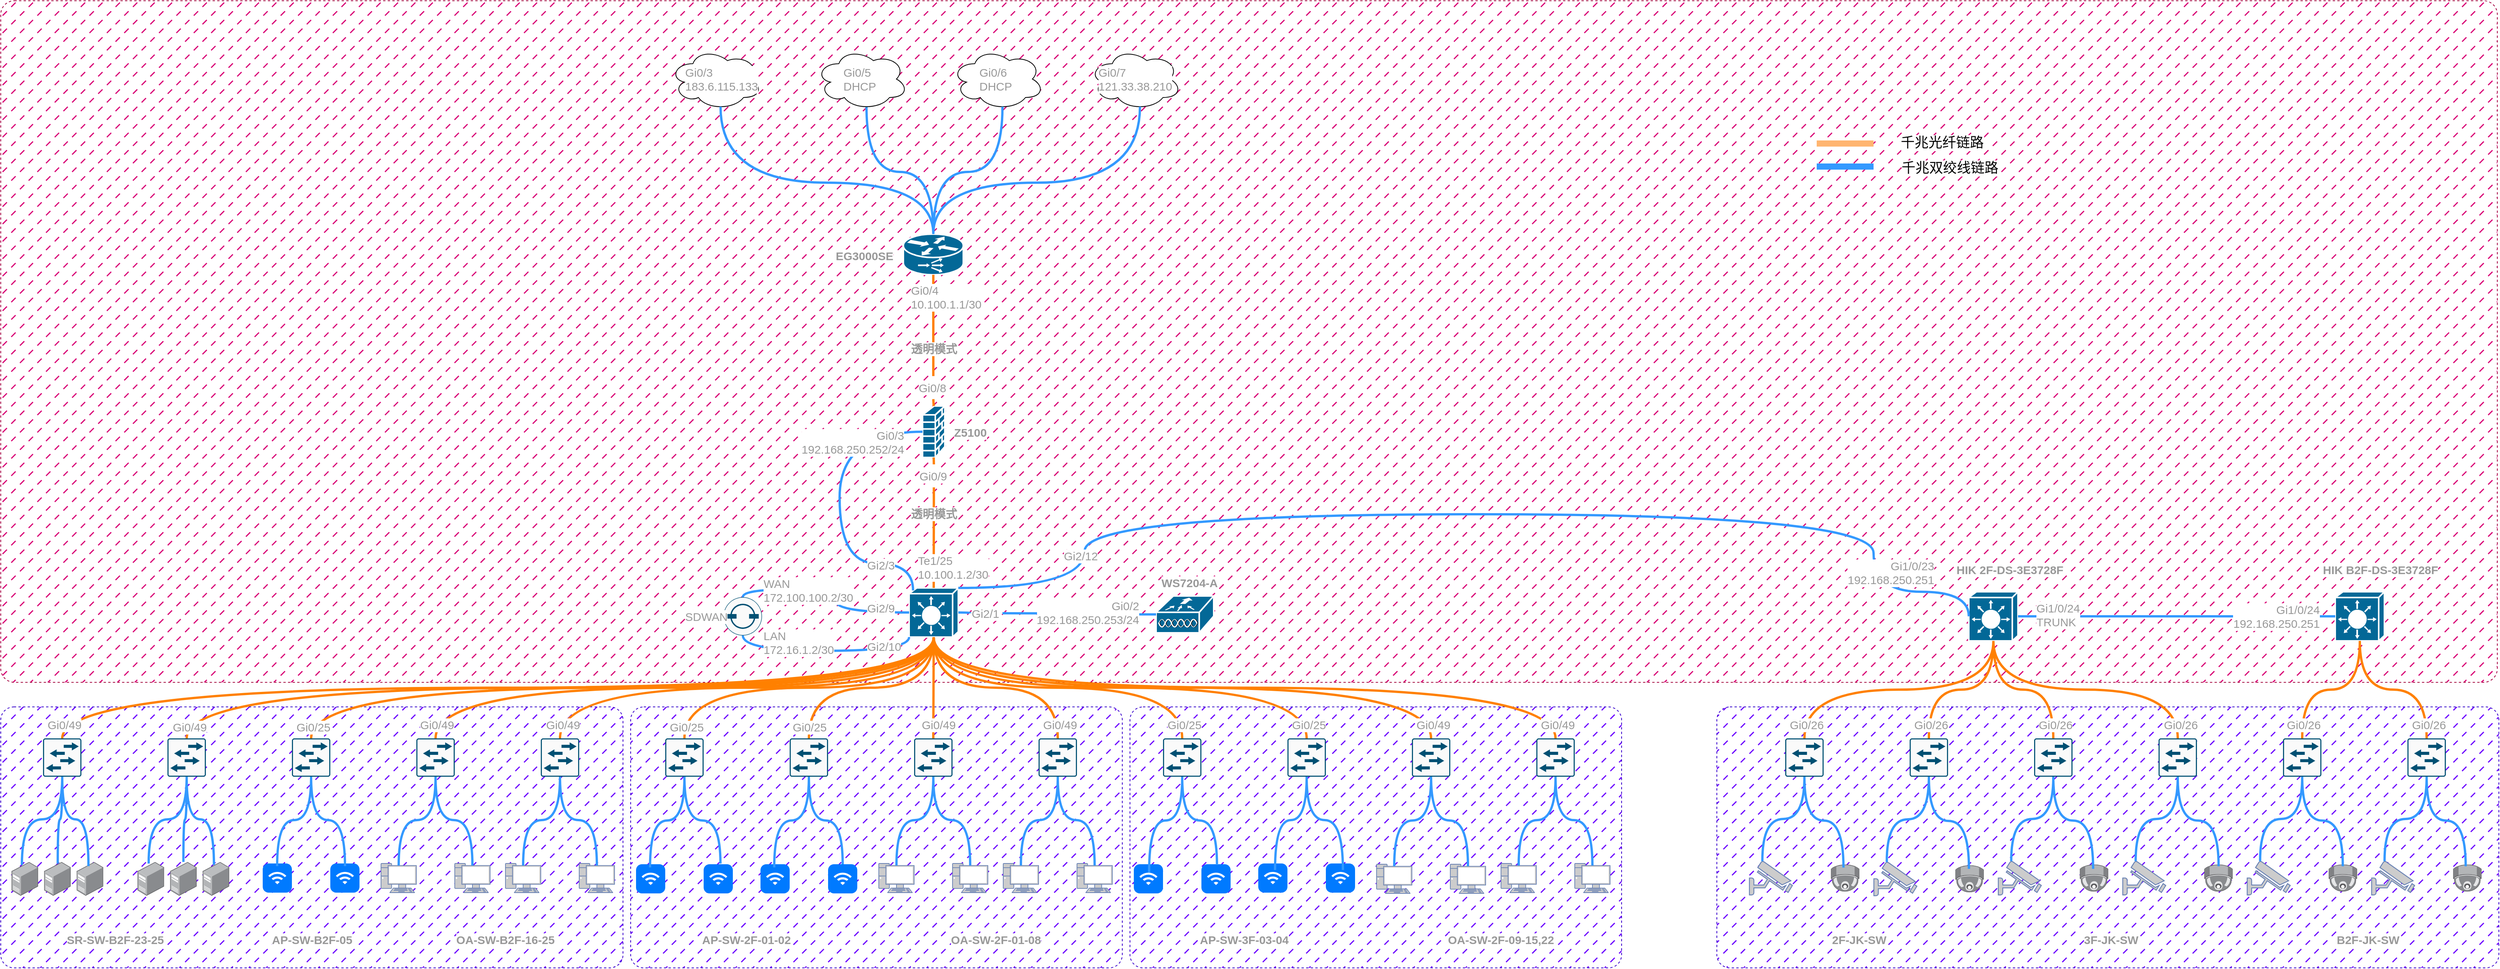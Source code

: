 <mxfile version="24.7.17">
  <diagram name="Page-1" id="uferWkPT7eK2L2uZxs7O">
    <mxGraphModel dx="3400" dy="3090" grid="0" gridSize="10" guides="1" tooltips="1" connect="1" arrows="1" fold="1" page="1" pageScale="1" pageWidth="1100" pageHeight="850" background="none" math="0" shadow="0">
      <root>
        <mxCell id="0" />
        <mxCell id="1" style="" parent="0" />
        <mxCell id="CYkkbhiS0DSrqAUv-Aon-223" value="" style="rounded=1;whiteSpace=wrap;html=1;fontFamily=Helvetica;fontSize=11;labelBackgroundColor=default;arcSize=2;dashed=1;fillStyle=dashed;fillColor=#d80073;strokeColor=#A50040;fontColor=#ffffff;" vertex="1" parent="1">
          <mxGeometry x="28" y="-674" width="3250" height="888" as="geometry" />
        </mxCell>
        <mxCell id="CYkkbhiS0DSrqAUv-Aon-225" value="" style="rounded=1;whiteSpace=wrap;html=1;fontFamily=Helvetica;fontSize=11;labelBackgroundColor=default;arcSize=5;dashed=1;fillStyle=dashed;fillColor=#6a00ff;strokeColor=#3700CC;fontColor=#ffffff;" vertex="1" parent="1">
          <mxGeometry x="28" y="246" width="810" height="340" as="geometry" />
        </mxCell>
        <mxCell id="CYkkbhiS0DSrqAUv-Aon-514" value="" style="rounded=1;whiteSpace=wrap;html=1;fontFamily=Helvetica;fontSize=11;labelBackgroundColor=default;arcSize=5;dashed=1;fillStyle=dashed;fillColor=#6a00ff;strokeColor=#3700CC;fontColor=#ffffff;" vertex="1" parent="1">
          <mxGeometry x="848" y="246" width="640" height="340" as="geometry" />
        </mxCell>
        <mxCell id="CYkkbhiS0DSrqAUv-Aon-515" value="" style="rounded=1;whiteSpace=wrap;html=1;fontFamily=Helvetica;fontSize=11;labelBackgroundColor=default;arcSize=5;dashed=1;fillStyle=dashed;fillColor=#6a00ff;strokeColor=#3700CC;fontColor=#ffffff;" vertex="1" parent="1">
          <mxGeometry x="1498" y="246" width="640" height="340" as="geometry" />
        </mxCell>
        <mxCell id="CYkkbhiS0DSrqAUv-Aon-516" value="" style="rounded=1;whiteSpace=wrap;html=1;fontFamily=Helvetica;fontSize=11;labelBackgroundColor=default;arcSize=5;dashed=1;fillStyle=dashed;fillColor=#6a00ff;strokeColor=#3700CC;fontColor=#ffffff;" vertex="1" parent="1">
          <mxGeometry x="2262" y="246" width="1018" height="340" as="geometry" />
        </mxCell>
        <mxCell id="9GZUrrSOMpWSvkTZttJG-399" value="设备" parent="0" />
        <mxCell id="suRE_rHokEg1OIpaxFs9-14" value="" style="endArrow=none;html=1;rounded=1;strokeColor=#3399FF;strokeWidth=8;align=center;verticalAlign=middle;fontFamily=Helvetica;fontSize=11;fontColor=default;labelBackgroundColor=default;" parent="9GZUrrSOMpWSvkTZttJG-399" edge="1">
          <mxGeometry width="50" height="50" relative="1" as="geometry">
            <mxPoint x="2392" y="-458" as="sourcePoint" />
            <mxPoint x="2466" y="-458" as="targetPoint" />
          </mxGeometry>
        </mxCell>
        <mxCell id="suRE_rHokEg1OIpaxFs9-15" value="" style="endArrow=none;html=1;rounded=1;strokeColor=#FFB570;strokeWidth=8;align=center;verticalAlign=middle;fontFamily=Helvetica;fontSize=15;fontColor=default;labelBackgroundColor=default;" parent="9GZUrrSOMpWSvkTZttJG-399" edge="1">
          <mxGeometry width="50" height="50" relative="1" as="geometry">
            <mxPoint x="2392" y="-488" as="sourcePoint" />
            <mxPoint x="2466" y="-488" as="targetPoint" />
          </mxGeometry>
        </mxCell>
        <mxCell id="suRE_rHokEg1OIpaxFs9-16" value="千兆光纤链路" style="text;html=1;align=center;verticalAlign=middle;whiteSpace=wrap;rounded=0;fontFamily=Helvetica;fontSize=18;fontColor=default;labelBackgroundColor=default;" parent="9GZUrrSOMpWSvkTZttJG-399" vertex="1">
          <mxGeometry x="2496" y="-504" width="119" height="30" as="geometry" />
        </mxCell>
        <mxCell id="suRE_rHokEg1OIpaxFs9-17" value="千兆双绞线链路" style="text;html=1;align=center;verticalAlign=middle;whiteSpace=wrap;rounded=0;fontFamily=Helvetica;fontSize=18;fontColor=default;labelBackgroundColor=default;" parent="9GZUrrSOMpWSvkTZttJG-399" vertex="1">
          <mxGeometry x="2496" y="-471" width="139" height="30" as="geometry" />
        </mxCell>
        <mxCell id="suRE_rHokEg1OIpaxFs9-19" value="EG3000SE" style="text;html=1;align=left;verticalAlign=middle;whiteSpace=wrap;rounded=0;fontFamily=Helvetica;fontSize=15;fontColor=#999999;labelBackgroundColor=default;fontStyle=1;" parent="9GZUrrSOMpWSvkTZttJG-399" vertex="1">
          <mxGeometry x="1113" y="-357" width="82" height="30" as="geometry" />
        </mxCell>
        <mxCell id="suRE_rHokEg1OIpaxFs9-20" value="Z5100" style="text;html=1;align=left;verticalAlign=middle;whiteSpace=wrap;rounded=0;fontFamily=Helvetica;fontSize=15;fontColor=#999999;labelBackgroundColor=default;fontStyle=1;" parent="9GZUrrSOMpWSvkTZttJG-399" vertex="1">
          <mxGeometry x="1266.5" y="-127.5" width="49" height="30" as="geometry" />
        </mxCell>
        <mxCell id="suRE_rHokEg1OIpaxFs9-161" value="" style="shape=mxgraph.cisco.routers.content_service_router;html=1;pointerEvents=1;dashed=0;fillColor=#036897;strokeColor=#ffffff;strokeWidth=2;verticalLabelPosition=bottom;verticalAlign=top;align=center;outlineConnect=0;fontFamily=Helvetica;fontSize=11;fontColor=#FF8000;labelBackgroundColor=default;" parent="9GZUrrSOMpWSvkTZttJG-399" vertex="1">
          <mxGeometry x="1203" y="-370" width="78" height="53" as="geometry" />
        </mxCell>
        <mxCell id="suRE_rHokEg1OIpaxFs9-162" value="" style="shape=mxgraph.cisco.security.firewall;html=1;pointerEvents=1;dashed=0;fillColor=#036897;strokeColor=#ffffff;strokeWidth=2;verticalLabelPosition=bottom;verticalAlign=top;align=center;outlineConnect=0;fontFamily=Helvetica;fontSize=11;fontColor=#FF8000;labelBackgroundColor=default;" parent="9GZUrrSOMpWSvkTZttJG-399" vertex="1">
          <mxGeometry x="1228" y="-146" width="29" height="67" as="geometry" />
        </mxCell>
        <mxCell id="suRE_rHokEg1OIpaxFs9-165" value="" style="shape=mxgraph.cisco.switches.layer_3_switch;html=1;pointerEvents=1;dashed=0;fillColor=#036897;strokeColor=#ffffff;strokeWidth=2;verticalLabelPosition=bottom;verticalAlign=top;align=center;outlineConnect=0;fontFamily=Helvetica;fontSize=11;fontColor=#FF8000;labelBackgroundColor=default;" parent="9GZUrrSOMpWSvkTZttJG-399" vertex="1">
          <mxGeometry x="1210.5" y="91" width="64" height="64" as="geometry" />
        </mxCell>
        <mxCell id="suRE_rHokEg1OIpaxFs9-176" value="" style="shape=mxgraph.cisco.wireless.wlan_controller;html=1;pointerEvents=1;dashed=0;fillColor=#036897;strokeColor=#ffffff;strokeWidth=2;verticalLabelPosition=bottom;verticalAlign=top;align=center;outlineConnect=0;fontFamily=Helvetica;fontSize=11;fontColor=default;labelBackgroundColor=default;" parent="9GZUrrSOMpWSvkTZttJG-399" vertex="1">
          <mxGeometry x="1532" y="101.5" width="75" height="48" as="geometry" />
        </mxCell>
        <mxCell id="suRE_rHokEg1OIpaxFs9-194" value="" style="ellipse;shape=cloud;whiteSpace=wrap;html=1;fontFamily=Helvetica;fontSize=11;fontColor=default;labelBackgroundColor=default;" parent="9GZUrrSOMpWSvkTZttJG-399" vertex="1">
          <mxGeometry x="1445" y="-612" width="120" height="80" as="geometry" />
        </mxCell>
        <mxCell id="suRE_rHokEg1OIpaxFs9-336" value="" style="shape=mxgraph.cisco.switches.layer_3_switch;html=1;pointerEvents=1;dashed=0;fillColor=#036897;strokeColor=#ffffff;strokeWidth=2;verticalLabelPosition=bottom;verticalAlign=top;align=center;outlineConnect=0;fontFamily=Helvetica;fontSize=11;fontColor=#FF8000;labelBackgroundColor=default;" parent="9GZUrrSOMpWSvkTZttJG-399" vertex="1">
          <mxGeometry x="2590" y="96" width="64" height="64" as="geometry" />
        </mxCell>
        <mxCell id="ghrTRkNWiB4m10vou5EQ-108" value="WS7204-A" style="text;html=1;align=left;verticalAlign=middle;whiteSpace=wrap;rounded=0;fontFamily=Helvetica;fontSize=15;fontColor=#999999;labelBackgroundColor=default;fontStyle=1;" parent="9GZUrrSOMpWSvkTZttJG-399" vertex="1">
          <mxGeometry x="1537" y="68.5" width="79" height="30" as="geometry" />
        </mxCell>
        <mxCell id="ghrTRkNWiB4m10vou5EQ-127" value="HIK 2F-DS-3E3728F" style="text;html=1;align=left;verticalAlign=middle;whiteSpace=wrap;rounded=0;fontFamily=Helvetica;fontSize=15;fontColor=#999999;labelBackgroundColor=default;fontStyle=1;" parent="9GZUrrSOMpWSvkTZttJG-399" vertex="1">
          <mxGeometry x="2572.4" y="52" width="149.6" height="30" as="geometry" />
        </mxCell>
        <mxCell id="CYkkbhiS0DSrqAUv-Aon-280" style="edgeStyle=orthogonalEdgeStyle;shape=connector;curved=1;rounded=1;orthogonalLoop=1;jettySize=auto;html=1;exitX=0.5;exitY=0;exitDx=0;exitDy=0;exitPerimeter=0;strokeColor=#3399FF;strokeWidth=3;align=center;verticalAlign=middle;fontFamily=Helvetica;fontSize=11;fontColor=#FF8000;labelBackgroundColor=default;endArrow=none;endFill=0;" edge="1" parent="9GZUrrSOMpWSvkTZttJG-399" source="CYkkbhiS0DSrqAUv-Aon-2" target="suRE_rHokEg1OIpaxFs9-165">
          <mxGeometry relative="1" as="geometry">
            <Array as="points">
              <mxPoint x="994" y="93" />
              <mxPoint x="1115" y="93" />
              <mxPoint x="1115" y="123" />
            </Array>
          </mxGeometry>
        </mxCell>
        <mxCell id="CYkkbhiS0DSrqAUv-Aon-281" style="edgeStyle=orthogonalEdgeStyle;shape=connector;curved=1;rounded=1;orthogonalLoop=1;jettySize=auto;html=1;exitX=0.5;exitY=1;exitDx=0;exitDy=0;exitPerimeter=0;strokeColor=#3399FF;strokeWidth=3;align=center;verticalAlign=middle;fontFamily=Helvetica;fontSize=11;fontColor=#FF8000;labelBackgroundColor=default;endArrow=none;endFill=0;entryX=0;entryY=1;entryDx=0;entryDy=0;entryPerimeter=0;" edge="1" parent="9GZUrrSOMpWSvkTZttJG-399" source="CYkkbhiS0DSrqAUv-Aon-2" target="suRE_rHokEg1OIpaxFs9-165">
          <mxGeometry relative="1" as="geometry" />
        </mxCell>
        <mxCell id="CYkkbhiS0DSrqAUv-Aon-2" value="" style="sketch=0;points=[[0.5,0,0],[1,0.5,0],[0.5,1,0],[0,0.5,0],[0.145,0.145,0],[0.856,0.145,0],[0.855,0.856,0],[0.145,0.855,0]];verticalLabelPosition=bottom;html=1;verticalAlign=top;aspect=fixed;align=center;pointerEvents=1;shape=mxgraph.cisco19.rect;prIcon=vbond;fillColor=#FAFAFA;strokeColor=#005073;rotation=0;" vertex="1" parent="9GZUrrSOMpWSvkTZttJG-399">
          <mxGeometry x="969" y="103" width="50" height="50" as="geometry" />
        </mxCell>
        <mxCell id="CYkkbhiS0DSrqAUv-Aon-16" value="&lt;div style=&quot;&quot;&gt;LAN&lt;/div&gt;&lt;div&gt;172.16.1.2/30&lt;/div&gt;" style="text;html=1;align=left;verticalAlign=middle;whiteSpace=wrap;rounded=0;fontFamily=Helvetica;fontSize=15;fontColor=#999999;labelBackgroundColor=default;" vertex="1" parent="9GZUrrSOMpWSvkTZttJG-399">
          <mxGeometry x="1019" y="147" width="96" height="30" as="geometry" />
        </mxCell>
        <mxCell id="CYkkbhiS0DSrqAUv-Aon-17" value="Gi2/9" style="text;html=1;align=left;verticalAlign=middle;whiteSpace=wrap;rounded=0;fontFamily=Helvetica;fontSize=15;fontColor=#999999;labelBackgroundColor=default;" vertex="1" parent="9GZUrrSOMpWSvkTZttJG-399">
          <mxGeometry x="1153.58" y="101.5" width="41.42" height="30" as="geometry" />
        </mxCell>
        <mxCell id="CYkkbhiS0DSrqAUv-Aon-19" value="&lt;div style=&quot;&quot;&gt;SDWAN&lt;/div&gt;" style="text;html=1;align=left;verticalAlign=middle;whiteSpace=wrap;rounded=0;fontFamily=Helvetica;fontSize=15;fontColor=#999999;labelBackgroundColor=default;" vertex="1" parent="9GZUrrSOMpWSvkTZttJG-399">
          <mxGeometry x="917" y="115.5" width="60" height="25" as="geometry" />
        </mxCell>
        <mxCell id="CYkkbhiS0DSrqAUv-Aon-22" style="edgeStyle=orthogonalEdgeStyle;shape=connector;curved=0;rounded=1;orthogonalLoop=1;jettySize=auto;html=1;exitX=0.5;exitY=1;exitDx=0;exitDy=0;strokeColor=#3399FF;strokeWidth=3;align=center;verticalAlign=middle;fontFamily=Helvetica;fontSize=11;fontColor=default;labelBackgroundColor=default;endArrow=none;endFill=0;" edge="1" parent="9GZUrrSOMpWSvkTZttJG-399" source="CYkkbhiS0DSrqAUv-Aon-15" target="CYkkbhiS0DSrqAUv-Aon-15">
          <mxGeometry relative="1" as="geometry" />
        </mxCell>
        <mxCell id="CYkkbhiS0DSrqAUv-Aon-24" value="" style="ellipse;shape=cloud;whiteSpace=wrap;html=1;fontFamily=Helvetica;fontSize=11;fontColor=default;labelBackgroundColor=default;" vertex="1" parent="9GZUrrSOMpWSvkTZttJG-399">
          <mxGeometry x="899" y="-612" width="120" height="80" as="geometry" />
        </mxCell>
        <mxCell id="CYkkbhiS0DSrqAUv-Aon-25" value="" style="ellipse;shape=cloud;whiteSpace=wrap;html=1;fontFamily=Helvetica;fontSize=11;fontColor=default;labelBackgroundColor=default;" vertex="1" parent="9GZUrrSOMpWSvkTZttJG-399">
          <mxGeometry x="1266" y="-612" width="120" height="80" as="geometry" />
        </mxCell>
        <mxCell id="CYkkbhiS0DSrqAUv-Aon-272" style="edgeStyle=orthogonalEdgeStyle;shape=connector;curved=1;rounded=1;orthogonalLoop=1;jettySize=auto;html=1;exitX=0.55;exitY=0.95;exitDx=0;exitDy=0;exitPerimeter=0;strokeColor=#3399FF;strokeWidth=3;align=center;verticalAlign=middle;fontFamily=Helvetica;fontSize=11;fontColor=#FF8000;labelBackgroundColor=default;endArrow=none;endFill=0;" edge="1" parent="9GZUrrSOMpWSvkTZttJG-399" source="CYkkbhiS0DSrqAUv-Aon-28" target="suRE_rHokEg1OIpaxFs9-161">
          <mxGeometry relative="1" as="geometry" />
        </mxCell>
        <mxCell id="CYkkbhiS0DSrqAUv-Aon-28" value="" style="ellipse;shape=cloud;whiteSpace=wrap;html=1;fontFamily=Helvetica;fontSize=11;fontColor=default;labelBackgroundColor=default;" vertex="1" parent="9GZUrrSOMpWSvkTZttJG-399">
          <mxGeometry x="1089" y="-612" width="120" height="80" as="geometry" />
        </mxCell>
        <mxCell id="qfHB0enEs0YQk-gPigcF-11" value="Gi0/7&lt;br&gt;121.33.38.210" style="text;html=1;align=left;verticalAlign=middle;whiteSpace=wrap;rounded=0;fontFamily=Helvetica;fontSize=15;fontColor=#999999;labelBackgroundColor=default;" parent="9GZUrrSOMpWSvkTZttJG-399" vertex="1">
          <mxGeometry x="1455" y="-587" width="100" height="30" as="geometry" />
        </mxCell>
        <mxCell id="CYkkbhiS0DSrqAUv-Aon-32" value="Gi0/3&lt;br&gt;183.6.115.133" style="text;html=1;align=left;verticalAlign=middle;whiteSpace=wrap;rounded=0;fontFamily=Helvetica;fontSize=15;fontColor=#999999;labelBackgroundColor=default;" vertex="1" parent="9GZUrrSOMpWSvkTZttJG-399">
          <mxGeometry x="917" y="-587" width="100" height="30" as="geometry" />
        </mxCell>
        <mxCell id="CYkkbhiS0DSrqAUv-Aon-33" value="Gi0/5&lt;br&gt;DHCP" style="text;html=1;align=left;verticalAlign=middle;whiteSpace=wrap;rounded=0;fontFamily=Helvetica;fontSize=15;fontColor=#999999;labelBackgroundColor=default;" vertex="1" parent="9GZUrrSOMpWSvkTZttJG-399">
          <mxGeometry x="1122.5" y="-587" width="53" height="30" as="geometry" />
        </mxCell>
        <mxCell id="CYkkbhiS0DSrqAUv-Aon-34" value="Gi0/6&lt;br&gt;DHCP" style="text;html=1;align=left;verticalAlign=middle;whiteSpace=wrap;rounded=0;fontFamily=Helvetica;fontSize=15;fontColor=#999999;labelBackgroundColor=default;" vertex="1" parent="9GZUrrSOMpWSvkTZttJG-399">
          <mxGeometry x="1299.5" y="-587" width="53" height="30" as="geometry" />
        </mxCell>
        <mxCell id="CYkkbhiS0DSrqAUv-Aon-273" style="edgeStyle=orthogonalEdgeStyle;shape=connector;curved=1;rounded=1;orthogonalLoop=1;jettySize=auto;html=1;exitX=0.55;exitY=0.95;exitDx=0;exitDy=0;exitPerimeter=0;entryX=0.5;entryY=0;entryDx=0;entryDy=0;entryPerimeter=0;strokeColor=#3399FF;strokeWidth=3;align=center;verticalAlign=middle;fontFamily=Helvetica;fontSize=11;fontColor=#FF8000;labelBackgroundColor=default;endArrow=none;endFill=0;" edge="1" parent="9GZUrrSOMpWSvkTZttJG-399" source="CYkkbhiS0DSrqAUv-Aon-25" target="suRE_rHokEg1OIpaxFs9-161">
          <mxGeometry relative="1" as="geometry" />
        </mxCell>
        <mxCell id="CYkkbhiS0DSrqAUv-Aon-274" style="edgeStyle=orthogonalEdgeStyle;shape=connector;curved=1;rounded=1;orthogonalLoop=1;jettySize=auto;html=1;exitX=0.55;exitY=0.95;exitDx=0;exitDy=0;exitPerimeter=0;entryX=0.5;entryY=0;entryDx=0;entryDy=0;entryPerimeter=0;strokeColor=#3399FF;strokeWidth=3;align=center;verticalAlign=middle;fontFamily=Helvetica;fontSize=11;fontColor=#FF8000;labelBackgroundColor=default;endArrow=none;endFill=0;" edge="1" parent="9GZUrrSOMpWSvkTZttJG-399" source="CYkkbhiS0DSrqAUv-Aon-24" target="suRE_rHokEg1OIpaxFs9-161">
          <mxGeometry relative="1" as="geometry">
            <Array as="points">
              <mxPoint x="965" y="-437" />
              <mxPoint x="1242" y="-437" />
            </Array>
          </mxGeometry>
        </mxCell>
        <mxCell id="CYkkbhiS0DSrqAUv-Aon-275" style="edgeStyle=orthogonalEdgeStyle;shape=connector;curved=1;rounded=1;orthogonalLoop=1;jettySize=auto;html=1;exitX=0.55;exitY=0.95;exitDx=0;exitDy=0;exitPerimeter=0;entryX=0.5;entryY=0;entryDx=0;entryDy=0;entryPerimeter=0;strokeColor=#3399FF;strokeWidth=3;align=center;verticalAlign=middle;fontFamily=Helvetica;fontSize=11;fontColor=#FF8000;labelBackgroundColor=default;endArrow=none;endFill=0;" edge="1" parent="9GZUrrSOMpWSvkTZttJG-399" source="suRE_rHokEg1OIpaxFs9-194" target="suRE_rHokEg1OIpaxFs9-161">
          <mxGeometry relative="1" as="geometry">
            <Array as="points">
              <mxPoint x="1511" y="-437" />
              <mxPoint x="1242" y="-437" />
            </Array>
          </mxGeometry>
        </mxCell>
        <mxCell id="CYkkbhiS0DSrqAUv-Aon-276" style="edgeStyle=orthogonalEdgeStyle;shape=connector;curved=1;rounded=1;orthogonalLoop=1;jettySize=auto;html=1;exitX=0.5;exitY=1;exitDx=0;exitDy=0;exitPerimeter=0;entryX=0.5;entryY=0;entryDx=0;entryDy=0;entryPerimeter=0;strokeColor=#FF8000;strokeWidth=3;align=center;verticalAlign=middle;fontFamily=Helvetica;fontSize=11;fontColor=#FF8000;labelBackgroundColor=default;endArrow=none;endFill=0;" edge="1" parent="9GZUrrSOMpWSvkTZttJG-399" source="qfHB0enEs0YQk-gPigcF-9" target="suRE_rHokEg1OIpaxFs9-162">
          <mxGeometry relative="1" as="geometry" />
        </mxCell>
        <mxCell id="CYkkbhiS0DSrqAUv-Aon-277" style="edgeStyle=orthogonalEdgeStyle;shape=connector;curved=1;rounded=1;orthogonalLoop=1;jettySize=auto;html=1;exitX=1;exitY=0.5;exitDx=0;exitDy=0;exitPerimeter=0;entryX=0;entryY=0.5;entryDx=0;entryDy=0;entryPerimeter=0;strokeColor=#3399FF;strokeWidth=3;align=center;verticalAlign=middle;fontFamily=Helvetica;fontSize=11;fontColor=#FF8000;labelBackgroundColor=default;endArrow=none;endFill=0;" edge="1" parent="9GZUrrSOMpWSvkTZttJG-399" source="qfHB0enEs0YQk-gPigcF-20" target="suRE_rHokEg1OIpaxFs9-176">
          <mxGeometry relative="1" as="geometry" />
        </mxCell>
        <mxCell id="CYkkbhiS0DSrqAUv-Aon-282" style="edgeStyle=orthogonalEdgeStyle;shape=connector;curved=1;rounded=1;orthogonalLoop=1;jettySize=auto;html=1;exitX=0.5;exitY=1;exitDx=0;exitDy=0;exitPerimeter=0;entryX=0.5;entryY=0;entryDx=0;entryDy=0;entryPerimeter=0;strokeColor=#FF8000;strokeWidth=3;align=center;verticalAlign=middle;fontFamily=Helvetica;fontSize=11;fontColor=#FF8000;labelBackgroundColor=default;endArrow=none;endFill=0;" edge="1" parent="9GZUrrSOMpWSvkTZttJG-399" source="qfHB0enEs0YQk-gPigcF-10" target="suRE_rHokEg1OIpaxFs9-165">
          <mxGeometry relative="1" as="geometry" />
        </mxCell>
        <mxCell id="CYkkbhiS0DSrqAUv-Aon-283" style="edgeStyle=orthogonalEdgeStyle;shape=connector;curved=1;rounded=1;orthogonalLoop=1;jettySize=auto;html=1;exitX=0;exitY=0.5;exitDx=0;exitDy=0;exitPerimeter=0;entryX=0.08;entryY=0.05;entryDx=0;entryDy=0;entryPerimeter=0;strokeColor=#3399FF;strokeWidth=3;align=center;verticalAlign=middle;fontFamily=Helvetica;fontSize=11;fontColor=#FF8000;labelBackgroundColor=default;endArrow=none;endFill=0;" edge="1" parent="9GZUrrSOMpWSvkTZttJG-399" source="suRE_rHokEg1OIpaxFs9-162" target="suRE_rHokEg1OIpaxFs9-165">
          <mxGeometry relative="1" as="geometry">
            <Array as="points">
              <mxPoint x="1120" y="-112" />
              <mxPoint x="1120" y="59" />
              <mxPoint x="1216" y="59" />
            </Array>
          </mxGeometry>
        </mxCell>
        <mxCell id="CYkkbhiS0DSrqAUv-Aon-15" value="&lt;div style=&quot;&quot;&gt;WAN&lt;/div&gt;&lt;div&gt;172.100.100.2/30&lt;/div&gt;" style="text;html=1;align=left;verticalAlign=middle;whiteSpace=wrap;rounded=0;fontFamily=Helvetica;fontSize=15;fontColor=#999999;labelBackgroundColor=default;" vertex="1" parent="9GZUrrSOMpWSvkTZttJG-399">
          <mxGeometry x="1019" y="79" width="122" height="30" as="geometry" />
        </mxCell>
        <mxCell id="qfHB0enEs0YQk-gPigcF-2" value="Gi0/3&lt;div&gt;192.168.250.252/24&lt;/div&gt;" style="text;html=1;align=right;verticalAlign=middle;whiteSpace=wrap;rounded=0;fontFamily=Helvetica;fontSize=15;fontColor=#999999;labelBackgroundColor=default;" parent="9GZUrrSOMpWSvkTZttJG-399" vertex="1">
          <mxGeometry x="1062" y="-123" width="144" height="47" as="geometry" />
        </mxCell>
        <mxCell id="CYkkbhiS0DSrqAUv-Aon-286" value="透明模式" style="text;html=1;align=center;verticalAlign=bottom;whiteSpace=wrap;rounded=0;fontFamily=Helvetica;fontSize=15;fontColor=#999999;labelBackgroundColor=default;fontStyle=1;" vertex="1" parent="9GZUrrSOMpWSvkTZttJG-399">
          <mxGeometry x="1211" y="-17" width="64" height="23" as="geometry" />
        </mxCell>
        <mxCell id="9GZUrrSOMpWSvkTZttJG-504" value="Te1/25&lt;div&gt;10.100.1.2/30&lt;/div&gt;" style="text;html=1;align=left;verticalAlign=middle;whiteSpace=wrap;rounded=0;fontFamily=Helvetica;fontSize=15;fontColor=#999999;labelBackgroundColor=default;" parent="9GZUrrSOMpWSvkTZttJG-399" vertex="1">
          <mxGeometry x="1219.5" y="49" width="96" height="30" as="geometry" />
        </mxCell>
        <mxCell id="9GZUrrSOMpWSvkTZttJG-505" value="&lt;div style=&quot;&quot;&gt;Gi0/2&lt;/div&gt;&lt;div&gt;192.168.250.253/24&lt;/div&gt;" style="text;html=1;align=right;verticalAlign=middle;whiteSpace=wrap;rounded=0;fontFamily=Helvetica;fontSize=15;fontColor=#999999;labelBackgroundColor=default;" parent="9GZUrrSOMpWSvkTZttJG-399" vertex="1">
          <mxGeometry x="1376" y="108" width="136" height="30" as="geometry" />
        </mxCell>
        <mxCell id="CYkkbhiS0DSrqAUv-Aon-18" value="Gi2/10" style="text;html=1;align=left;verticalAlign=middle;whiteSpace=wrap;rounded=0;fontFamily=Helvetica;fontSize=15;fontColor=#999999;labelBackgroundColor=default;" vertex="1" parent="9GZUrrSOMpWSvkTZttJG-399">
          <mxGeometry x="1153.58" y="152" width="41.42" height="30" as="geometry" />
        </mxCell>
        <mxCell id="qfHB0enEs0YQk-gPigcF-21" value="Gi2/3" style="text;html=1;align=left;verticalAlign=middle;whiteSpace=wrap;rounded=0;fontFamily=Helvetica;fontSize=15;fontColor=#999999;labelBackgroundColor=default;" parent="9GZUrrSOMpWSvkTZttJG-399" vertex="1">
          <mxGeometry x="1154.08" y="46" width="41.42" height="30" as="geometry" />
        </mxCell>
        <mxCell id="CYkkbhiS0DSrqAUv-Aon-288" value="" style="edgeStyle=orthogonalEdgeStyle;shape=connector;curved=1;rounded=1;orthogonalLoop=1;jettySize=auto;html=1;exitX=1;exitY=0.5;exitDx=0;exitDy=0;exitPerimeter=0;entryX=0;entryY=0.5;entryDx=0;entryDy=0;entryPerimeter=0;strokeColor=#3399FF;strokeWidth=3;align=center;verticalAlign=middle;fontFamily=Helvetica;fontSize=11;fontColor=#FF8000;labelBackgroundColor=default;endArrow=none;endFill=0;" edge="1" parent="9GZUrrSOMpWSvkTZttJG-399" source="suRE_rHokEg1OIpaxFs9-165" target="qfHB0enEs0YQk-gPigcF-20">
          <mxGeometry relative="1" as="geometry">
            <mxPoint x="1275" y="123" as="sourcePoint" />
            <mxPoint x="1532" y="126" as="targetPoint" />
          </mxGeometry>
        </mxCell>
        <mxCell id="qfHB0enEs0YQk-gPigcF-20" value="Gi2/1" style="text;html=1;align=left;verticalAlign=middle;whiteSpace=wrap;rounded=0;fontFamily=Helvetica;fontSize=15;fontColor=#999999;labelBackgroundColor=default;" parent="9GZUrrSOMpWSvkTZttJG-399" vertex="1">
          <mxGeometry x="1290" y="109" width="42" height="30" as="geometry" />
        </mxCell>
        <mxCell id="CYkkbhiS0DSrqAUv-Aon-290" value="" style="edgeStyle=orthogonalEdgeStyle;shape=connector;curved=1;rounded=1;orthogonalLoop=1;jettySize=auto;html=1;exitX=0.5;exitY=1;exitDx=0;exitDy=0;exitPerimeter=0;entryX=0.5;entryY=0;entryDx=0;entryDy=0;entryPerimeter=0;strokeColor=#FF8000;strokeWidth=3;align=center;verticalAlign=middle;fontFamily=Helvetica;fontSize=11;fontColor=#FF8000;labelBackgroundColor=default;endArrow=none;endFill=0;" edge="1" parent="9GZUrrSOMpWSvkTZttJG-399" source="suRE_rHokEg1OIpaxFs9-162" target="qfHB0enEs0YQk-gPigcF-10">
          <mxGeometry relative="1" as="geometry">
            <mxPoint x="1243" y="-79" as="sourcePoint" />
            <mxPoint x="1243" y="91" as="targetPoint" />
          </mxGeometry>
        </mxCell>
        <mxCell id="qfHB0enEs0YQk-gPigcF-10" value="Gi0/9" style="text;html=1;align=left;verticalAlign=middle;whiteSpace=wrap;rounded=0;fontFamily=Helvetica;fontSize=15;fontColor=#999999;labelBackgroundColor=default;" parent="9GZUrrSOMpWSvkTZttJG-399" vertex="1">
          <mxGeometry x="1222" y="-70" width="41.42" height="30" as="geometry" />
        </mxCell>
        <mxCell id="CYkkbhiS0DSrqAUv-Aon-292" value="" style="edgeStyle=orthogonalEdgeStyle;shape=connector;curved=1;rounded=1;orthogonalLoop=1;jettySize=auto;html=1;exitX=0.5;exitY=1;exitDx=0;exitDy=0;exitPerimeter=0;entryX=0.5;entryY=0;entryDx=0;entryDy=0;entryPerimeter=0;strokeColor=#FF8000;strokeWidth=3;align=center;verticalAlign=middle;fontFamily=Helvetica;fontSize=11;fontColor=#FF8000;labelBackgroundColor=default;endArrow=none;endFill=0;" edge="1" parent="9GZUrrSOMpWSvkTZttJG-399" source="suRE_rHokEg1OIpaxFs9-161" target="qfHB0enEs0YQk-gPigcF-9">
          <mxGeometry relative="1" as="geometry">
            <mxPoint x="1242" y="-317" as="sourcePoint" />
            <mxPoint x="1242" y="-146" as="targetPoint" />
          </mxGeometry>
        </mxCell>
        <mxCell id="qfHB0enEs0YQk-gPigcF-9" value="Gi0/8" style="text;html=1;align=left;verticalAlign=middle;whiteSpace=wrap;rounded=0;fontFamily=Helvetica;fontSize=15;fontColor=#999999;labelBackgroundColor=default;" parent="9GZUrrSOMpWSvkTZttJG-399" vertex="1">
          <mxGeometry x="1221" y="-185" width="42" height="30" as="geometry" />
        </mxCell>
        <mxCell id="CYkkbhiS0DSrqAUv-Aon-287" value="透明模式" style="text;html=1;align=center;verticalAlign=bottom;whiteSpace=wrap;rounded=0;fontFamily=Helvetica;fontSize=15;fontColor=#999999;labelBackgroundColor=default;fontStyle=1;" vertex="1" parent="9GZUrrSOMpWSvkTZttJG-399">
          <mxGeometry x="1211" y="-232" width="64" height="23" as="geometry" />
        </mxCell>
        <mxCell id="9GZUrrSOMpWSvkTZttJG-503" value="Gi0/4&lt;div&gt;10.100.1.1/30&lt;/div&gt;" style="text;html=1;align=left;verticalAlign=middle;whiteSpace=wrap;rounded=0;fontFamily=Helvetica;fontSize=15;fontColor=#999999;labelBackgroundColor=default;" parent="9GZUrrSOMpWSvkTZttJG-399" vertex="1">
          <mxGeometry x="1211" y="-303" width="98" height="30" as="geometry" />
        </mxCell>
        <mxCell id="CYkkbhiS0DSrqAUv-Aon-294" value="" style="points=[[0.015,0.015,0],[0.985,0.015,0],[0.985,0.985,0],[0.015,0.985,0],[0.25,0,0],[0.5,0,0],[0.75,0,0],[1,0.25,0],[1,0.5,0],[1,0.75,0],[0.75,1,0],[0.5,1,0],[0.25,1,0],[0,0.75,0],[0,0.5,0],[0,0.25,0]];verticalLabelPosition=bottom;html=1;verticalAlign=top;aspect=fixed;align=center;pointerEvents=1;shape=mxgraph.cisco19.rect;prIcon=l2_switch;fillColor=#FAFAFA;strokeColor=#005073;fontFamily=Helvetica;fontSize=11;fontColor=default;labelBackgroundColor=default;" vertex="1" parent="9GZUrrSOMpWSvkTZttJG-399">
          <mxGeometry x="1217" y="287" width="50" height="50" as="geometry" />
        </mxCell>
        <mxCell id="CYkkbhiS0DSrqAUv-Aon-332" value="" style="group" vertex="1" connectable="0" parent="9GZUrrSOMpWSvkTZttJG-399">
          <mxGeometry x="42" y="448" width="119.42" height="44" as="geometry" />
        </mxCell>
        <mxCell id="CYkkbhiS0DSrqAUv-Aon-326" value="" style="image;points=[];aspect=fixed;html=1;align=center;shadow=0;dashed=0;image=img/lib/allied_telesis/computer_and_terminals/Server_Desktop.svg;fontFamily=Helvetica;fontSize=11;fontColor=#FF8000;labelBackgroundColor=default;" vertex="1" parent="CYkkbhiS0DSrqAUv-Aon-332">
          <mxGeometry x="42.36" width="34.71" height="44" as="geometry" />
        </mxCell>
        <mxCell id="CYkkbhiS0DSrqAUv-Aon-327" value="" style="image;points=[];aspect=fixed;html=1;align=center;shadow=0;dashed=0;image=img/lib/allied_telesis/computer_and_terminals/Server_Desktop.svg;fontFamily=Helvetica;fontSize=11;fontColor=#FF8000;labelBackgroundColor=default;" vertex="1" parent="CYkkbhiS0DSrqAUv-Aon-332">
          <mxGeometry width="34.71" height="44" as="geometry" />
        </mxCell>
        <mxCell id="CYkkbhiS0DSrqAUv-Aon-328" value="" style="image;points=[];aspect=fixed;html=1;align=center;shadow=0;dashed=0;image=img/lib/allied_telesis/computer_and_terminals/Server_Desktop.svg;fontFamily=Helvetica;fontSize=11;fontColor=#FF8000;labelBackgroundColor=default;" vertex="1" parent="CYkkbhiS0DSrqAUv-Aon-332">
          <mxGeometry x="84.71" width="34.71" height="44" as="geometry" />
        </mxCell>
        <mxCell id="CYkkbhiS0DSrqAUv-Aon-346" value="" style="fontColor=#0066CC;verticalAlign=top;verticalLabelPosition=bottom;labelPosition=center;align=center;html=1;outlineConnect=0;fillColor=#CCCCCC;strokeColor=#6881B3;gradientColor=none;gradientDirection=north;strokeWidth=2;shape=mxgraph.networks.pc;fontFamily=Helvetica;fontSize=11;labelBackgroundColor=default;" vertex="1" parent="9GZUrrSOMpWSvkTZttJG-399">
          <mxGeometry x="523" y="450" width="46" height="38" as="geometry" />
        </mxCell>
        <mxCell id="CYkkbhiS0DSrqAUv-Aon-347" value="" style="fontColor=#0066CC;verticalAlign=top;verticalLabelPosition=bottom;labelPosition=center;align=center;html=1;outlineConnect=0;fillColor=#CCCCCC;strokeColor=#6881B3;gradientColor=none;gradientDirection=north;strokeWidth=2;shape=mxgraph.networks.pc;fontFamily=Helvetica;fontSize=11;labelBackgroundColor=default;" vertex="1" parent="9GZUrrSOMpWSvkTZttJG-399">
          <mxGeometry x="619" y="450" width="46" height="38" as="geometry" />
        </mxCell>
        <mxCell id="CYkkbhiS0DSrqAUv-Aon-352" value="" style="html=1;strokeWidth=1;shadow=0;dashed=0;shape=mxgraph.ios7.misc.wifi;fillColor=#007AFF;strokeColor=none;buttonText=;strokeColor2=#222222;fontColor=#222222;fontSize=8;verticalLabelPosition=bottom;verticalAlign=top;align=center;sketch=0;fontFamily=Helvetica;labelBackgroundColor=default;" vertex="1" parent="9GZUrrSOMpWSvkTZttJG-399">
          <mxGeometry x="369" y="450" width="38" height="38" as="geometry" />
        </mxCell>
        <mxCell id="CYkkbhiS0DSrqAUv-Aon-353" value="" style="html=1;strokeWidth=1;shadow=0;dashed=0;shape=mxgraph.ios7.misc.wifi;fillColor=#007AFF;strokeColor=none;buttonText=;strokeColor2=#222222;fontColor=#222222;fontSize=8;verticalLabelPosition=bottom;verticalAlign=top;align=center;sketch=0;fontFamily=Helvetica;labelBackgroundColor=default;" vertex="1" parent="9GZUrrSOMpWSvkTZttJG-399">
          <mxGeometry x="457" y="450" width="38" height="38" as="geometry" />
        </mxCell>
        <mxCell id="CYkkbhiS0DSrqAUv-Aon-416" style="edgeStyle=orthogonalEdgeStyle;shape=connector;curved=1;rounded=1;orthogonalLoop=1;jettySize=auto;html=1;exitX=0.5;exitY=1;exitDx=0;exitDy=0;exitPerimeter=0;strokeColor=#3399FF;strokeWidth=3;align=center;verticalAlign=middle;fontFamily=Helvetica;fontSize=11;fontColor=#FF8000;labelBackgroundColor=default;endArrow=none;endFill=0;" edge="1" parent="9GZUrrSOMpWSvkTZttJG-399" source="CYkkbhiS0DSrqAUv-Aon-365" target="CYkkbhiS0DSrqAUv-Aon-400">
          <mxGeometry relative="1" as="geometry" />
        </mxCell>
        <mxCell id="CYkkbhiS0DSrqAUv-Aon-365" value="" style="points=[[0.015,0.015,0],[0.985,0.015,0],[0.985,0.985,0],[0.015,0.985,0],[0.25,0,0],[0.5,0,0],[0.75,0,0],[1,0.25,0],[1,0.5,0],[1,0.75,0],[0.75,1,0],[0.5,1,0],[0.25,1,0],[0,0.75,0],[0,0.5,0],[0,0.25,0]];verticalLabelPosition=bottom;html=1;verticalAlign=top;aspect=fixed;align=center;pointerEvents=1;shape=mxgraph.cisco19.rect;prIcon=l2_switch;fillColor=#FAFAFA;strokeColor=#005073;fontFamily=Helvetica;fontSize=11;fontColor=default;labelBackgroundColor=default;" vertex="1" parent="9GZUrrSOMpWSvkTZttJG-399">
          <mxGeometry x="1055" y="287" width="50" height="50" as="geometry" />
        </mxCell>
        <mxCell id="CYkkbhiS0DSrqAUv-Aon-366" value="" style="points=[[0.015,0.015,0],[0.985,0.015,0],[0.985,0.985,0],[0.015,0.985,0],[0.25,0,0],[0.5,0,0],[0.75,0,0],[1,0.25,0],[1,0.5,0],[1,0.75,0],[0.75,1,0],[0.5,1,0],[0.25,1,0],[0,0.75,0],[0,0.5,0],[0,0.25,0]];verticalLabelPosition=bottom;html=1;verticalAlign=top;aspect=fixed;align=center;pointerEvents=1;shape=mxgraph.cisco19.rect;prIcon=l2_switch;fillColor=#FAFAFA;strokeColor=#005073;fontFamily=Helvetica;fontSize=11;fontColor=default;labelBackgroundColor=default;" vertex="1" parent="9GZUrrSOMpWSvkTZttJG-399">
          <mxGeometry x="893" y="287" width="50" height="50" as="geometry" />
        </mxCell>
        <mxCell id="CYkkbhiS0DSrqAUv-Aon-367" value="" style="points=[[0.015,0.015,0],[0.985,0.015,0],[0.985,0.985,0],[0.015,0.985,0],[0.25,0,0],[0.5,0,0],[0.75,0,0],[1,0.25,0],[1,0.5,0],[1,0.75,0],[0.75,1,0],[0.5,1,0],[0.25,1,0],[0,0.75,0],[0,0.5,0],[0,0.25,0]];verticalLabelPosition=bottom;html=1;verticalAlign=top;aspect=fixed;align=center;pointerEvents=1;shape=mxgraph.cisco19.rect;prIcon=l2_switch;fillColor=#FAFAFA;strokeColor=#005073;fontFamily=Helvetica;fontSize=11;fontColor=default;labelBackgroundColor=default;" vertex="1" parent="9GZUrrSOMpWSvkTZttJG-399">
          <mxGeometry x="731" y="287" width="50" height="50" as="geometry" />
        </mxCell>
        <mxCell id="CYkkbhiS0DSrqAUv-Aon-368" value="" style="points=[[0.015,0.015,0],[0.985,0.015,0],[0.985,0.985,0],[0.015,0.985,0],[0.25,0,0],[0.5,0,0],[0.75,0,0],[1,0.25,0],[1,0.5,0],[1,0.75,0],[0.75,1,0],[0.5,1,0],[0.25,1,0],[0,0.75,0],[0,0.5,0],[0,0.25,0]];verticalLabelPosition=bottom;html=1;verticalAlign=top;aspect=fixed;align=center;pointerEvents=1;shape=mxgraph.cisco19.rect;prIcon=l2_switch;fillColor=#FAFAFA;strokeColor=#005073;fontFamily=Helvetica;fontSize=11;fontColor=default;labelBackgroundColor=default;" vertex="1" parent="9GZUrrSOMpWSvkTZttJG-399">
          <mxGeometry x="569" y="287" width="50" height="50" as="geometry" />
        </mxCell>
        <mxCell id="CYkkbhiS0DSrqAUv-Aon-369" value="" style="points=[[0.015,0.015,0],[0.985,0.015,0],[0.985,0.985,0],[0.015,0.985,0],[0.25,0,0],[0.5,0,0],[0.75,0,0],[1,0.25,0],[1,0.5,0],[1,0.75,0],[0.75,1,0],[0.5,1,0],[0.25,1,0],[0,0.75,0],[0,0.5,0],[0,0.25,0]];verticalLabelPosition=bottom;html=1;verticalAlign=top;aspect=fixed;align=center;pointerEvents=1;shape=mxgraph.cisco19.rect;prIcon=l2_switch;fillColor=#FAFAFA;strokeColor=#005073;fontFamily=Helvetica;fontSize=11;fontColor=default;labelBackgroundColor=default;" vertex="1" parent="9GZUrrSOMpWSvkTZttJG-399">
          <mxGeometry x="407" y="287" width="50" height="50" as="geometry" />
        </mxCell>
        <mxCell id="CYkkbhiS0DSrqAUv-Aon-388" style="edgeStyle=orthogonalEdgeStyle;shape=connector;curved=1;rounded=1;orthogonalLoop=1;jettySize=auto;html=1;exitX=0.5;exitY=1;exitDx=0;exitDy=0;exitPerimeter=0;strokeColor=#3399FF;strokeWidth=3;align=center;verticalAlign=middle;fontFamily=Helvetica;fontSize=11;fontColor=#FF8000;labelBackgroundColor=default;endArrow=none;endFill=0;" edge="1" parent="9GZUrrSOMpWSvkTZttJG-399" source="CYkkbhiS0DSrqAUv-Aon-370" target="CYkkbhiS0DSrqAUv-Aon-375">
          <mxGeometry relative="1" as="geometry" />
        </mxCell>
        <mxCell id="CYkkbhiS0DSrqAUv-Aon-370" value="" style="points=[[0.015,0.015,0],[0.985,0.015,0],[0.985,0.985,0],[0.015,0.985,0],[0.25,0,0],[0.5,0,0],[0.75,0,0],[1,0.25,0],[1,0.5,0],[1,0.75,0],[0.75,1,0],[0.5,1,0],[0.25,1,0],[0,0.75,0],[0,0.5,0],[0,0.25,0]];verticalLabelPosition=bottom;html=1;verticalAlign=top;aspect=fixed;align=center;pointerEvents=1;shape=mxgraph.cisco19.rect;prIcon=l2_switch;fillColor=#FAFAFA;strokeColor=#005073;fontFamily=Helvetica;fontSize=11;fontColor=default;labelBackgroundColor=default;" vertex="1" parent="9GZUrrSOMpWSvkTZttJG-399">
          <mxGeometry x="245" y="287" width="50" height="50" as="geometry" />
        </mxCell>
        <mxCell id="CYkkbhiS0DSrqAUv-Aon-371" value="" style="points=[[0.015,0.015,0],[0.985,0.015,0],[0.985,0.985,0],[0.015,0.985,0],[0.25,0,0],[0.5,0,0],[0.75,0,0],[1,0.25,0],[1,0.5,0],[1,0.75,0],[0.75,1,0],[0.5,1,0],[0.25,1,0],[0,0.75,0],[0,0.5,0],[0,0.25,0]];verticalLabelPosition=bottom;html=1;verticalAlign=top;aspect=fixed;align=center;pointerEvents=1;shape=mxgraph.cisco19.rect;prIcon=l2_switch;fillColor=#FAFAFA;strokeColor=#005073;fontFamily=Helvetica;fontSize=11;fontColor=default;labelBackgroundColor=default;" vertex="1" parent="9GZUrrSOMpWSvkTZttJG-399">
          <mxGeometry x="83" y="287" width="50" height="50" as="geometry" />
        </mxCell>
        <mxCell id="CYkkbhiS0DSrqAUv-Aon-372" value="" style="fontColor=#0066CC;verticalAlign=top;verticalLabelPosition=bottom;labelPosition=center;align=center;html=1;outlineConnect=0;fillColor=#CCCCCC;strokeColor=#6881B3;gradientColor=none;gradientDirection=north;strokeWidth=2;shape=mxgraph.networks.pc;fontFamily=Helvetica;fontSize=11;labelBackgroundColor=default;" vertex="1" parent="9GZUrrSOMpWSvkTZttJG-399">
          <mxGeometry x="685" y="450" width="46" height="38" as="geometry" />
        </mxCell>
        <mxCell id="CYkkbhiS0DSrqAUv-Aon-373" value="" style="fontColor=#0066CC;verticalAlign=top;verticalLabelPosition=bottom;labelPosition=center;align=center;html=1;outlineConnect=0;fillColor=#CCCCCC;strokeColor=#6881B3;gradientColor=none;gradientDirection=north;strokeWidth=2;shape=mxgraph.networks.pc;fontFamily=Helvetica;fontSize=11;labelBackgroundColor=default;" vertex="1" parent="9GZUrrSOMpWSvkTZttJG-399">
          <mxGeometry x="781" y="450" width="46" height="38" as="geometry" />
        </mxCell>
        <mxCell id="CYkkbhiS0DSrqAUv-Aon-374" value="" style="group" vertex="1" connectable="0" parent="9GZUrrSOMpWSvkTZttJG-399">
          <mxGeometry x="206" y="448" width="119.42" height="44" as="geometry" />
        </mxCell>
        <mxCell id="CYkkbhiS0DSrqAUv-Aon-375" value="" style="image;points=[];aspect=fixed;html=1;align=center;shadow=0;dashed=0;image=img/lib/allied_telesis/computer_and_terminals/Server_Desktop.svg;fontFamily=Helvetica;fontSize=11;fontColor=#FF8000;labelBackgroundColor=default;" vertex="1" parent="CYkkbhiS0DSrqAUv-Aon-374">
          <mxGeometry x="42.36" width="34.71" height="44" as="geometry" />
        </mxCell>
        <mxCell id="CYkkbhiS0DSrqAUv-Aon-376" value="" style="image;points=[];aspect=fixed;html=1;align=center;shadow=0;dashed=0;image=img/lib/allied_telesis/computer_and_terminals/Server_Desktop.svg;fontFamily=Helvetica;fontSize=11;fontColor=#FF8000;labelBackgroundColor=default;" vertex="1" parent="CYkkbhiS0DSrqAUv-Aon-374">
          <mxGeometry width="34.71" height="44" as="geometry" />
        </mxCell>
        <mxCell id="CYkkbhiS0DSrqAUv-Aon-377" value="" style="image;points=[];aspect=fixed;html=1;align=center;shadow=0;dashed=0;image=img/lib/allied_telesis/computer_and_terminals/Server_Desktop.svg;fontFamily=Helvetica;fontSize=11;fontColor=#FF8000;labelBackgroundColor=default;" vertex="1" parent="CYkkbhiS0DSrqAUv-Aon-374">
          <mxGeometry x="84.71" width="34.71" height="44" as="geometry" />
        </mxCell>
        <mxCell id="CYkkbhiS0DSrqAUv-Aon-378" value="" style="points=[[0.015,0.015,0],[0.985,0.015,0],[0.985,0.985,0],[0.015,0.985,0],[0.25,0,0],[0.5,0,0],[0.75,0,0],[1,0.25,0],[1,0.5,0],[1,0.75,0],[0.75,1,0],[0.5,1,0],[0.25,1,0],[0,0.75,0],[0,0.5,0],[0,0.25,0]];verticalLabelPosition=bottom;html=1;verticalAlign=top;aspect=fixed;align=center;pointerEvents=1;shape=mxgraph.cisco19.rect;prIcon=l2_switch;fillColor=#FAFAFA;strokeColor=#005073;fontFamily=Helvetica;fontSize=11;fontColor=default;labelBackgroundColor=default;" vertex="1" parent="9GZUrrSOMpWSvkTZttJG-399">
          <mxGeometry x="1379" y="287" width="50" height="50" as="geometry" />
        </mxCell>
        <mxCell id="CYkkbhiS0DSrqAUv-Aon-379" value="" style="points=[[0.015,0.015,0],[0.985,0.015,0],[0.985,0.985,0],[0.015,0.985,0],[0.25,0,0],[0.5,0,0],[0.75,0,0],[1,0.25,0],[1,0.5,0],[1,0.75,0],[0.75,1,0],[0.5,1,0],[0.25,1,0],[0,0.75,0],[0,0.5,0],[0,0.25,0]];verticalLabelPosition=bottom;html=1;verticalAlign=top;aspect=fixed;align=center;pointerEvents=1;shape=mxgraph.cisco19.rect;prIcon=l2_switch;fillColor=#FAFAFA;strokeColor=#005073;fontFamily=Helvetica;fontSize=11;fontColor=default;labelBackgroundColor=default;" vertex="1" parent="9GZUrrSOMpWSvkTZttJG-399">
          <mxGeometry x="1541" y="287" width="50" height="50" as="geometry" />
        </mxCell>
        <mxCell id="CYkkbhiS0DSrqAUv-Aon-380" value="" style="points=[[0.015,0.015,0],[0.985,0.015,0],[0.985,0.985,0],[0.015,0.985,0],[0.25,0,0],[0.5,0,0],[0.75,0,0],[1,0.25,0],[1,0.5,0],[1,0.75,0],[0.75,1,0],[0.5,1,0],[0.25,1,0],[0,0.75,0],[0,0.5,0],[0,0.25,0]];verticalLabelPosition=bottom;html=1;verticalAlign=top;aspect=fixed;align=center;pointerEvents=1;shape=mxgraph.cisco19.rect;prIcon=l2_switch;fillColor=#FAFAFA;strokeColor=#005073;fontFamily=Helvetica;fontSize=11;fontColor=default;labelBackgroundColor=default;" vertex="1" parent="9GZUrrSOMpWSvkTZttJG-399">
          <mxGeometry x="1703" y="287" width="50" height="50" as="geometry" />
        </mxCell>
        <mxCell id="CYkkbhiS0DSrqAUv-Aon-381" value="" style="points=[[0.015,0.015,0],[0.985,0.015,0],[0.985,0.985,0],[0.015,0.985,0],[0.25,0,0],[0.5,0,0],[0.75,0,0],[1,0.25,0],[1,0.5,0],[1,0.75,0],[0.75,1,0],[0.5,1,0],[0.25,1,0],[0,0.75,0],[0,0.5,0],[0,0.25,0]];verticalLabelPosition=bottom;html=1;verticalAlign=top;aspect=fixed;align=center;pointerEvents=1;shape=mxgraph.cisco19.rect;prIcon=l2_switch;fillColor=#FAFAFA;strokeColor=#005073;fontFamily=Helvetica;fontSize=11;fontColor=default;labelBackgroundColor=default;" vertex="1" parent="9GZUrrSOMpWSvkTZttJG-399">
          <mxGeometry x="1865" y="287" width="50" height="50" as="geometry" />
        </mxCell>
        <mxCell id="CYkkbhiS0DSrqAUv-Aon-382" value="" style="points=[[0.015,0.015,0],[0.985,0.015,0],[0.985,0.985,0],[0.015,0.985,0],[0.25,0,0],[0.5,0,0],[0.75,0,0],[1,0.25,0],[1,0.5,0],[1,0.75,0],[0.75,1,0],[0.5,1,0],[0.25,1,0],[0,0.75,0],[0,0.5,0],[0,0.25,0]];verticalLabelPosition=bottom;html=1;verticalAlign=top;aspect=fixed;align=center;pointerEvents=1;shape=mxgraph.cisco19.rect;prIcon=l2_switch;fillColor=#FAFAFA;strokeColor=#005073;fontFamily=Helvetica;fontSize=11;fontColor=default;labelBackgroundColor=default;" vertex="1" parent="9GZUrrSOMpWSvkTZttJG-399">
          <mxGeometry x="2027" y="287" width="50" height="50" as="geometry" />
        </mxCell>
        <mxCell id="CYkkbhiS0DSrqAUv-Aon-384" value="" style="points=[[0.015,0.015,0],[0.985,0.015,0],[0.985,0.985,0],[0.015,0.985,0],[0.25,0,0],[0.5,0,0],[0.75,0,0],[1,0.25,0],[1,0.5,0],[1,0.75,0],[0.75,1,0],[0.5,1,0],[0.25,1,0],[0,0.75,0],[0,0.5,0],[0,0.25,0]];verticalLabelPosition=bottom;html=1;verticalAlign=top;aspect=fixed;align=center;pointerEvents=1;shape=mxgraph.cisco19.rect;prIcon=l2_switch;fillColor=#FAFAFA;strokeColor=#005073;fontFamily=Helvetica;fontSize=11;fontColor=default;labelBackgroundColor=default;" vertex="1" parent="9GZUrrSOMpWSvkTZttJG-399">
          <mxGeometry x="2351" y="287" width="50" height="50" as="geometry" />
        </mxCell>
        <mxCell id="CYkkbhiS0DSrqAUv-Aon-385" style="edgeStyle=orthogonalEdgeStyle;shape=connector;curved=1;rounded=1;orthogonalLoop=1;jettySize=auto;html=1;exitX=0.5;exitY=1;exitDx=0;exitDy=0;exitPerimeter=0;entryX=0.513;entryY=0.049;entryDx=0;entryDy=0;entryPerimeter=0;strokeColor=#3399FF;strokeWidth=3;align=center;verticalAlign=middle;fontFamily=Helvetica;fontSize=11;fontColor=#FF8000;labelBackgroundColor=default;endArrow=none;endFill=0;" edge="1" parent="9GZUrrSOMpWSvkTZttJG-399" source="CYkkbhiS0DSrqAUv-Aon-371" target="CYkkbhiS0DSrqAUv-Aon-326">
          <mxGeometry relative="1" as="geometry" />
        </mxCell>
        <mxCell id="CYkkbhiS0DSrqAUv-Aon-386" style="edgeStyle=orthogonalEdgeStyle;shape=connector;curved=1;rounded=1;orthogonalLoop=1;jettySize=auto;html=1;exitX=0.5;exitY=1;exitDx=0;exitDy=0;exitPerimeter=0;entryX=0.389;entryY=0.087;entryDx=0;entryDy=0;entryPerimeter=0;strokeColor=#3399FF;strokeWidth=3;align=center;verticalAlign=middle;fontFamily=Helvetica;fontSize=11;fontColor=#FF8000;labelBackgroundColor=default;endArrow=none;endFill=0;" edge="1" parent="9GZUrrSOMpWSvkTZttJG-399" source="CYkkbhiS0DSrqAUv-Aon-371" target="CYkkbhiS0DSrqAUv-Aon-327">
          <mxGeometry relative="1" as="geometry" />
        </mxCell>
        <mxCell id="CYkkbhiS0DSrqAUv-Aon-387" style="edgeStyle=orthogonalEdgeStyle;shape=connector;curved=1;rounded=1;orthogonalLoop=1;jettySize=auto;html=1;exitX=0.5;exitY=1;exitDx=0;exitDy=0;exitPerimeter=0;entryX=0.445;entryY=0.125;entryDx=0;entryDy=0;entryPerimeter=0;strokeColor=#3399FF;strokeWidth=3;align=center;verticalAlign=middle;fontFamily=Helvetica;fontSize=11;fontColor=#FF8000;labelBackgroundColor=default;endArrow=none;endFill=0;" edge="1" parent="9GZUrrSOMpWSvkTZttJG-399" source="CYkkbhiS0DSrqAUv-Aon-371" target="CYkkbhiS0DSrqAUv-Aon-328">
          <mxGeometry relative="1" as="geometry" />
        </mxCell>
        <mxCell id="CYkkbhiS0DSrqAUv-Aon-389" style="edgeStyle=orthogonalEdgeStyle;shape=connector;curved=1;rounded=1;orthogonalLoop=1;jettySize=auto;html=1;exitX=0.5;exitY=1;exitDx=0;exitDy=0;exitPerimeter=0;entryX=0.418;entryY=0.049;entryDx=0;entryDy=0;entryPerimeter=0;strokeColor=#3399FF;strokeWidth=3;align=center;verticalAlign=middle;fontFamily=Helvetica;fontSize=11;fontColor=#FF8000;labelBackgroundColor=default;endArrow=none;endFill=0;" edge="1" parent="9GZUrrSOMpWSvkTZttJG-399" source="CYkkbhiS0DSrqAUv-Aon-370" target="CYkkbhiS0DSrqAUv-Aon-376">
          <mxGeometry relative="1" as="geometry" />
        </mxCell>
        <mxCell id="CYkkbhiS0DSrqAUv-Aon-390" style="edgeStyle=orthogonalEdgeStyle;shape=connector;curved=1;rounded=1;orthogonalLoop=1;jettySize=auto;html=1;exitX=0.5;exitY=1;exitDx=0;exitDy=0;exitPerimeter=0;entryX=0.426;entryY=0.087;entryDx=0;entryDy=0;entryPerimeter=0;strokeColor=#3399FF;strokeWidth=3;align=center;verticalAlign=middle;fontFamily=Helvetica;fontSize=11;fontColor=#FF8000;labelBackgroundColor=default;endArrow=none;endFill=0;" edge="1" parent="9GZUrrSOMpWSvkTZttJG-399" source="CYkkbhiS0DSrqAUv-Aon-370" target="CYkkbhiS0DSrqAUv-Aon-377">
          <mxGeometry relative="1" as="geometry" />
        </mxCell>
        <mxCell id="CYkkbhiS0DSrqAUv-Aon-391" style="edgeStyle=orthogonalEdgeStyle;shape=connector;curved=1;rounded=1;orthogonalLoop=1;jettySize=auto;html=1;exitX=0.5;exitY=1;exitDx=0;exitDy=0;exitPerimeter=0;entryX=0.494;entryY=0.092;entryDx=0;entryDy=0;entryPerimeter=0;strokeColor=#3399FF;strokeWidth=3;align=center;verticalAlign=middle;fontFamily=Helvetica;fontSize=11;fontColor=#FF8000;labelBackgroundColor=default;endArrow=none;endFill=0;" edge="1" parent="9GZUrrSOMpWSvkTZttJG-399" source="CYkkbhiS0DSrqAUv-Aon-369" target="CYkkbhiS0DSrqAUv-Aon-352">
          <mxGeometry relative="1" as="geometry" />
        </mxCell>
        <mxCell id="CYkkbhiS0DSrqAUv-Aon-392" style="edgeStyle=orthogonalEdgeStyle;shape=connector;curved=1;rounded=1;orthogonalLoop=1;jettySize=auto;html=1;exitX=0.5;exitY=1;exitDx=0;exitDy=0;exitPerimeter=0;entryX=0.503;entryY=0.092;entryDx=0;entryDy=0;entryPerimeter=0;strokeColor=#3399FF;strokeWidth=3;align=center;verticalAlign=middle;fontFamily=Helvetica;fontSize=11;fontColor=#FF8000;labelBackgroundColor=default;endArrow=none;endFill=0;" edge="1" parent="9GZUrrSOMpWSvkTZttJG-399" source="CYkkbhiS0DSrqAUv-Aon-369" target="CYkkbhiS0DSrqAUv-Aon-353">
          <mxGeometry relative="1" as="geometry" />
        </mxCell>
        <mxCell id="CYkkbhiS0DSrqAUv-Aon-393" style="edgeStyle=orthogonalEdgeStyle;shape=connector;curved=1;rounded=1;orthogonalLoop=1;jettySize=auto;html=1;exitX=0.5;exitY=1;exitDx=0;exitDy=0;exitPerimeter=0;entryX=0.5;entryY=0.07;entryDx=0;entryDy=0;entryPerimeter=0;strokeColor=#3399FF;strokeWidth=3;align=center;verticalAlign=middle;fontFamily=Helvetica;fontSize=11;fontColor=#FF8000;labelBackgroundColor=default;endArrow=none;endFill=0;" edge="1" parent="9GZUrrSOMpWSvkTZttJG-399" source="CYkkbhiS0DSrqAUv-Aon-368" target="CYkkbhiS0DSrqAUv-Aon-346">
          <mxGeometry relative="1" as="geometry" />
        </mxCell>
        <mxCell id="CYkkbhiS0DSrqAUv-Aon-394" style="edgeStyle=orthogonalEdgeStyle;shape=connector;curved=1;rounded=1;orthogonalLoop=1;jettySize=auto;html=1;exitX=0.5;exitY=1;exitDx=0;exitDy=0;exitPerimeter=0;entryX=0.5;entryY=0.07;entryDx=0;entryDy=0;entryPerimeter=0;strokeColor=#3399FF;strokeWidth=3;align=center;verticalAlign=middle;fontFamily=Helvetica;fontSize=11;fontColor=#FF8000;labelBackgroundColor=default;endArrow=none;endFill=0;" edge="1" parent="9GZUrrSOMpWSvkTZttJG-399" source="CYkkbhiS0DSrqAUv-Aon-368" target="CYkkbhiS0DSrqAUv-Aon-347">
          <mxGeometry relative="1" as="geometry" />
        </mxCell>
        <mxCell id="CYkkbhiS0DSrqAUv-Aon-395" style="edgeStyle=orthogonalEdgeStyle;shape=connector;curved=1;rounded=1;orthogonalLoop=1;jettySize=auto;html=1;exitX=0.5;exitY=1;exitDx=0;exitDy=0;exitPerimeter=0;entryX=0.5;entryY=0.07;entryDx=0;entryDy=0;entryPerimeter=0;strokeColor=#3399FF;strokeWidth=3;align=center;verticalAlign=middle;fontFamily=Helvetica;fontSize=11;fontColor=#FF8000;labelBackgroundColor=default;endArrow=none;endFill=0;" edge="1" parent="9GZUrrSOMpWSvkTZttJG-399" source="CYkkbhiS0DSrqAUv-Aon-367" target="CYkkbhiS0DSrqAUv-Aon-372">
          <mxGeometry relative="1" as="geometry" />
        </mxCell>
        <mxCell id="CYkkbhiS0DSrqAUv-Aon-396" style="edgeStyle=orthogonalEdgeStyle;shape=connector;curved=1;rounded=1;orthogonalLoop=1;jettySize=auto;html=1;exitX=0.5;exitY=1;exitDx=0;exitDy=0;exitPerimeter=0;entryX=0.5;entryY=0.07;entryDx=0;entryDy=0;entryPerimeter=0;strokeColor=#3399FF;strokeWidth=3;align=center;verticalAlign=middle;fontFamily=Helvetica;fontSize=11;fontColor=#FF8000;labelBackgroundColor=default;endArrow=none;endFill=0;" edge="1" parent="9GZUrrSOMpWSvkTZttJG-399" source="CYkkbhiS0DSrqAUv-Aon-367" target="CYkkbhiS0DSrqAUv-Aon-373">
          <mxGeometry relative="1" as="geometry" />
        </mxCell>
        <mxCell id="CYkkbhiS0DSrqAUv-Aon-397" value="" style="html=1;strokeWidth=1;shadow=0;dashed=0;shape=mxgraph.ios7.misc.wifi;fillColor=#007AFF;strokeColor=none;buttonText=;strokeColor2=#222222;fontColor=#222222;fontSize=8;verticalLabelPosition=bottom;verticalAlign=top;align=center;sketch=0;fontFamily=Helvetica;labelBackgroundColor=default;" vertex="1" parent="9GZUrrSOMpWSvkTZttJG-399">
          <mxGeometry x="855" y="451" width="38" height="38" as="geometry" />
        </mxCell>
        <mxCell id="CYkkbhiS0DSrqAUv-Aon-398" value="" style="html=1;strokeWidth=1;shadow=0;dashed=0;shape=mxgraph.ios7.misc.wifi;fillColor=#007AFF;strokeColor=none;buttonText=;strokeColor2=#222222;fontColor=#222222;fontSize=8;verticalLabelPosition=bottom;verticalAlign=top;align=center;sketch=0;fontFamily=Helvetica;labelBackgroundColor=default;" vertex="1" parent="9GZUrrSOMpWSvkTZttJG-399">
          <mxGeometry x="943" y="451" width="38" height="38" as="geometry" />
        </mxCell>
        <mxCell id="CYkkbhiS0DSrqAUv-Aon-399" value="" style="html=1;strokeWidth=1;shadow=0;dashed=0;shape=mxgraph.ios7.misc.wifi;fillColor=#007AFF;strokeColor=none;buttonText=;strokeColor2=#222222;fontColor=#222222;fontSize=8;verticalLabelPosition=bottom;verticalAlign=top;align=center;sketch=0;fontFamily=Helvetica;labelBackgroundColor=default;" vertex="1" parent="9GZUrrSOMpWSvkTZttJG-399">
          <mxGeometry x="1017" y="451" width="38" height="38" as="geometry" />
        </mxCell>
        <mxCell id="CYkkbhiS0DSrqAUv-Aon-400" value="" style="html=1;strokeWidth=1;shadow=0;dashed=0;shape=mxgraph.ios7.misc.wifi;fillColor=#007AFF;strokeColor=none;buttonText=;strokeColor2=#222222;fontColor=#222222;fontSize=8;verticalLabelPosition=bottom;verticalAlign=top;align=center;sketch=0;fontFamily=Helvetica;labelBackgroundColor=default;" vertex="1" parent="9GZUrrSOMpWSvkTZttJG-399">
          <mxGeometry x="1105" y="451" width="38" height="38" as="geometry" />
        </mxCell>
        <mxCell id="CYkkbhiS0DSrqAUv-Aon-401" value="" style="fontColor=#0066CC;verticalAlign=top;verticalLabelPosition=bottom;labelPosition=center;align=center;html=1;outlineConnect=0;fillColor=#CCCCCC;strokeColor=#6881B3;gradientColor=none;gradientDirection=north;strokeWidth=2;shape=mxgraph.networks.pc;fontFamily=Helvetica;fontSize=11;labelBackgroundColor=default;" vertex="1" parent="9GZUrrSOMpWSvkTZttJG-399">
          <mxGeometry x="1171" y="450" width="46" height="38" as="geometry" />
        </mxCell>
        <mxCell id="CYkkbhiS0DSrqAUv-Aon-402" value="" style="fontColor=#0066CC;verticalAlign=top;verticalLabelPosition=bottom;labelPosition=center;align=center;html=1;outlineConnect=0;fillColor=#CCCCCC;strokeColor=#6881B3;gradientColor=none;gradientDirection=north;strokeWidth=2;shape=mxgraph.networks.pc;fontFamily=Helvetica;fontSize=11;labelBackgroundColor=default;" vertex="1" parent="9GZUrrSOMpWSvkTZttJG-399">
          <mxGeometry x="1267" y="450" width="46" height="38" as="geometry" />
        </mxCell>
        <mxCell id="CYkkbhiS0DSrqAUv-Aon-403" value="" style="fontColor=#0066CC;verticalAlign=top;verticalLabelPosition=bottom;labelPosition=center;align=center;html=1;outlineConnect=0;fillColor=#CCCCCC;strokeColor=#6881B3;gradientColor=none;gradientDirection=north;strokeWidth=2;shape=mxgraph.networks.pc;fontFamily=Helvetica;fontSize=11;labelBackgroundColor=default;" vertex="1" parent="9GZUrrSOMpWSvkTZttJG-399">
          <mxGeometry x="1333" y="450" width="46" height="38" as="geometry" />
        </mxCell>
        <mxCell id="CYkkbhiS0DSrqAUv-Aon-404" value="" style="fontColor=#0066CC;verticalAlign=top;verticalLabelPosition=bottom;labelPosition=center;align=center;html=1;outlineConnect=0;fillColor=#CCCCCC;strokeColor=#6881B3;gradientColor=none;gradientDirection=north;strokeWidth=2;shape=mxgraph.networks.pc;fontFamily=Helvetica;fontSize=11;labelBackgroundColor=default;" vertex="1" parent="9GZUrrSOMpWSvkTZttJG-399">
          <mxGeometry x="1429" y="450" width="46" height="38" as="geometry" />
        </mxCell>
        <mxCell id="CYkkbhiS0DSrqAUv-Aon-405" value="" style="html=1;strokeWidth=1;shadow=0;dashed=0;shape=mxgraph.ios7.misc.wifi;fillColor=#007AFF;strokeColor=none;buttonText=;strokeColor2=#222222;fontColor=#222222;fontSize=8;verticalLabelPosition=bottom;verticalAlign=top;align=center;sketch=0;fontFamily=Helvetica;labelBackgroundColor=default;" vertex="1" parent="9GZUrrSOMpWSvkTZttJG-399">
          <mxGeometry x="1503" y="451" width="38" height="38" as="geometry" />
        </mxCell>
        <mxCell id="CYkkbhiS0DSrqAUv-Aon-406" value="" style="html=1;strokeWidth=1;shadow=0;dashed=0;shape=mxgraph.ios7.misc.wifi;fillColor=#007AFF;strokeColor=none;buttonText=;strokeColor2=#222222;fontColor=#222222;fontSize=8;verticalLabelPosition=bottom;verticalAlign=top;align=center;sketch=0;fontFamily=Helvetica;labelBackgroundColor=default;" vertex="1" parent="9GZUrrSOMpWSvkTZttJG-399">
          <mxGeometry x="1591" y="451" width="38" height="38" as="geometry" />
        </mxCell>
        <mxCell id="CYkkbhiS0DSrqAUv-Aon-407" value="" style="html=1;strokeWidth=1;shadow=0;dashed=0;shape=mxgraph.ios7.misc.wifi;fillColor=#007AFF;strokeColor=none;buttonText=;strokeColor2=#222222;fontColor=#222222;fontSize=8;verticalLabelPosition=bottom;verticalAlign=top;align=center;sketch=0;fontFamily=Helvetica;labelBackgroundColor=default;" vertex="1" parent="9GZUrrSOMpWSvkTZttJG-399">
          <mxGeometry x="1665" y="450" width="38" height="38" as="geometry" />
        </mxCell>
        <mxCell id="CYkkbhiS0DSrqAUv-Aon-408" value="" style="html=1;strokeWidth=1;shadow=0;dashed=0;shape=mxgraph.ios7.misc.wifi;fillColor=#007AFF;strokeColor=none;buttonText=;strokeColor2=#222222;fontColor=#222222;fontSize=8;verticalLabelPosition=bottom;verticalAlign=top;align=center;sketch=0;fontFamily=Helvetica;labelBackgroundColor=default;" vertex="1" parent="9GZUrrSOMpWSvkTZttJG-399">
          <mxGeometry x="1753" y="450" width="38" height="38" as="geometry" />
        </mxCell>
        <mxCell id="CYkkbhiS0DSrqAUv-Aon-409" value="" style="fontColor=#0066CC;verticalAlign=top;verticalLabelPosition=bottom;labelPosition=center;align=center;html=1;outlineConnect=0;fillColor=#CCCCCC;strokeColor=#6881B3;gradientColor=none;gradientDirection=north;strokeWidth=2;shape=mxgraph.networks.pc;fontFamily=Helvetica;fontSize=11;labelBackgroundColor=default;" vertex="1" parent="9GZUrrSOMpWSvkTZttJG-399">
          <mxGeometry x="1819" y="451" width="46" height="38" as="geometry" />
        </mxCell>
        <mxCell id="CYkkbhiS0DSrqAUv-Aon-410" value="" style="fontColor=#0066CC;verticalAlign=top;verticalLabelPosition=bottom;labelPosition=center;align=center;html=1;outlineConnect=0;fillColor=#CCCCCC;strokeColor=#6881B3;gradientColor=none;gradientDirection=north;strokeWidth=2;shape=mxgraph.networks.pc;fontFamily=Helvetica;fontSize=11;labelBackgroundColor=default;" vertex="1" parent="9GZUrrSOMpWSvkTZttJG-399">
          <mxGeometry x="1915" y="451" width="46" height="38" as="geometry" />
        </mxCell>
        <mxCell id="CYkkbhiS0DSrqAUv-Aon-411" value="" style="fontColor=#0066CC;verticalAlign=top;verticalLabelPosition=bottom;labelPosition=center;align=center;html=1;outlineConnect=0;fillColor=#CCCCCC;strokeColor=#6881B3;gradientColor=none;gradientDirection=north;strokeWidth=2;shape=mxgraph.networks.pc;fontFamily=Helvetica;fontSize=11;labelBackgroundColor=default;" vertex="1" parent="9GZUrrSOMpWSvkTZttJG-399">
          <mxGeometry x="1981" y="450" width="46" height="38" as="geometry" />
        </mxCell>
        <mxCell id="CYkkbhiS0DSrqAUv-Aon-412" value="" style="fontColor=#0066CC;verticalAlign=top;verticalLabelPosition=bottom;labelPosition=center;align=center;html=1;outlineConnect=0;fillColor=#CCCCCC;strokeColor=#6881B3;gradientColor=none;gradientDirection=north;strokeWidth=2;shape=mxgraph.networks.pc;fontFamily=Helvetica;fontSize=11;labelBackgroundColor=default;" vertex="1" parent="9GZUrrSOMpWSvkTZttJG-399">
          <mxGeometry x="2077" y="450" width="46" height="38" as="geometry" />
        </mxCell>
        <mxCell id="CYkkbhiS0DSrqAUv-Aon-413" style="edgeStyle=orthogonalEdgeStyle;shape=connector;curved=1;rounded=1;orthogonalLoop=1;jettySize=auto;html=1;exitX=0.5;exitY=1;exitDx=0;exitDy=0;exitPerimeter=0;entryX=0.48;entryY=0.11;entryDx=0;entryDy=0;entryPerimeter=0;strokeColor=#3399FF;strokeWidth=3;align=center;verticalAlign=middle;fontFamily=Helvetica;fontSize=11;fontColor=#FF8000;labelBackgroundColor=default;endArrow=none;endFill=0;" edge="1" parent="9GZUrrSOMpWSvkTZttJG-399" source="CYkkbhiS0DSrqAUv-Aon-366" target="CYkkbhiS0DSrqAUv-Aon-397">
          <mxGeometry relative="1" as="geometry" />
        </mxCell>
        <mxCell id="CYkkbhiS0DSrqAUv-Aon-414" style="edgeStyle=orthogonalEdgeStyle;shape=connector;curved=1;rounded=1;orthogonalLoop=1;jettySize=auto;html=1;exitX=0.5;exitY=1;exitDx=0;exitDy=0;exitPerimeter=0;entryX=0.576;entryY=-0.022;entryDx=0;entryDy=0;entryPerimeter=0;strokeColor=#3399FF;strokeWidth=3;align=center;verticalAlign=middle;fontFamily=Helvetica;fontSize=11;fontColor=#FF8000;labelBackgroundColor=default;endArrow=none;endFill=0;" edge="1" parent="9GZUrrSOMpWSvkTZttJG-399" source="CYkkbhiS0DSrqAUv-Aon-366" target="CYkkbhiS0DSrqAUv-Aon-398">
          <mxGeometry relative="1" as="geometry" />
        </mxCell>
        <mxCell id="CYkkbhiS0DSrqAUv-Aon-415" style="edgeStyle=orthogonalEdgeStyle;shape=connector;curved=1;rounded=1;orthogonalLoop=1;jettySize=auto;html=1;exitX=0.5;exitY=1;exitDx=0;exitDy=0;exitPerimeter=0;entryX=0.471;entryY=0.11;entryDx=0;entryDy=0;entryPerimeter=0;strokeColor=#3399FF;strokeWidth=3;align=center;verticalAlign=middle;fontFamily=Helvetica;fontSize=11;fontColor=#FF8000;labelBackgroundColor=default;endArrow=none;endFill=0;" edge="1" parent="9GZUrrSOMpWSvkTZttJG-399" source="CYkkbhiS0DSrqAUv-Aon-365" target="CYkkbhiS0DSrqAUv-Aon-399">
          <mxGeometry relative="1" as="geometry" />
        </mxCell>
        <mxCell id="CYkkbhiS0DSrqAUv-Aon-417" style="edgeStyle=orthogonalEdgeStyle;shape=connector;curved=1;rounded=1;orthogonalLoop=1;jettySize=auto;html=1;exitX=0.5;exitY=1;exitDx=0;exitDy=0;exitPerimeter=0;entryX=0.5;entryY=0.07;entryDx=0;entryDy=0;entryPerimeter=0;strokeColor=#3399FF;strokeWidth=3;align=center;verticalAlign=middle;fontFamily=Helvetica;fontSize=11;fontColor=#FF8000;labelBackgroundColor=default;endArrow=none;endFill=0;" edge="1" parent="9GZUrrSOMpWSvkTZttJG-399" source="CYkkbhiS0DSrqAUv-Aon-294" target="CYkkbhiS0DSrqAUv-Aon-401">
          <mxGeometry relative="1" as="geometry" />
        </mxCell>
        <mxCell id="CYkkbhiS0DSrqAUv-Aon-418" style="edgeStyle=orthogonalEdgeStyle;shape=connector;curved=1;rounded=1;orthogonalLoop=1;jettySize=auto;html=1;exitX=0.5;exitY=1;exitDx=0;exitDy=0;exitPerimeter=0;entryX=0.5;entryY=0.07;entryDx=0;entryDy=0;entryPerimeter=0;strokeColor=#3399FF;strokeWidth=3;align=center;verticalAlign=middle;fontFamily=Helvetica;fontSize=11;fontColor=#FF8000;labelBackgroundColor=default;endArrow=none;endFill=0;" edge="1" parent="9GZUrrSOMpWSvkTZttJG-399" source="CYkkbhiS0DSrqAUv-Aon-294" target="CYkkbhiS0DSrqAUv-Aon-402">
          <mxGeometry relative="1" as="geometry" />
        </mxCell>
        <mxCell id="CYkkbhiS0DSrqAUv-Aon-419" style="edgeStyle=orthogonalEdgeStyle;shape=connector;curved=1;rounded=1;orthogonalLoop=1;jettySize=auto;html=1;exitX=0.5;exitY=1;exitDx=0;exitDy=0;exitPerimeter=0;entryX=0.5;entryY=0.07;entryDx=0;entryDy=0;entryPerimeter=0;strokeColor=#3399FF;strokeWidth=3;align=center;verticalAlign=middle;fontFamily=Helvetica;fontSize=11;fontColor=#FF8000;labelBackgroundColor=default;endArrow=none;endFill=0;" edge="1" parent="9GZUrrSOMpWSvkTZttJG-399" source="CYkkbhiS0DSrqAUv-Aon-378" target="CYkkbhiS0DSrqAUv-Aon-403">
          <mxGeometry relative="1" as="geometry" />
        </mxCell>
        <mxCell id="CYkkbhiS0DSrqAUv-Aon-420" style="edgeStyle=orthogonalEdgeStyle;shape=connector;curved=1;rounded=1;orthogonalLoop=1;jettySize=auto;html=1;exitX=0.5;exitY=1;exitDx=0;exitDy=0;exitPerimeter=0;entryX=0.5;entryY=0.07;entryDx=0;entryDy=0;entryPerimeter=0;strokeColor=#3399FF;strokeWidth=3;align=center;verticalAlign=middle;fontFamily=Helvetica;fontSize=11;fontColor=#FF8000;labelBackgroundColor=default;endArrow=none;endFill=0;" edge="1" parent="9GZUrrSOMpWSvkTZttJG-399" source="CYkkbhiS0DSrqAUv-Aon-378" target="CYkkbhiS0DSrqAUv-Aon-404">
          <mxGeometry relative="1" as="geometry" />
        </mxCell>
        <mxCell id="CYkkbhiS0DSrqAUv-Aon-421" style="edgeStyle=orthogonalEdgeStyle;shape=connector;curved=1;rounded=1;orthogonalLoop=1;jettySize=auto;html=1;exitX=0.5;exitY=1;exitDx=0;exitDy=0;exitPerimeter=0;entryX=0.524;entryY=0.285;entryDx=0;entryDy=0;entryPerimeter=0;strokeColor=#3399FF;strokeWidth=3;align=center;verticalAlign=middle;fontFamily=Helvetica;fontSize=11;fontColor=#FF8000;labelBackgroundColor=default;endArrow=none;endFill=0;" edge="1" parent="9GZUrrSOMpWSvkTZttJG-399" source="CYkkbhiS0DSrqAUv-Aon-379" target="CYkkbhiS0DSrqAUv-Aon-405">
          <mxGeometry relative="1" as="geometry" />
        </mxCell>
        <mxCell id="CYkkbhiS0DSrqAUv-Aon-422" style="edgeStyle=orthogonalEdgeStyle;shape=connector;curved=1;rounded=1;orthogonalLoop=1;jettySize=auto;html=1;exitX=0.5;exitY=1;exitDx=0;exitDy=0;exitPerimeter=0;entryX=0.533;entryY=0.022;entryDx=0;entryDy=0;entryPerimeter=0;strokeColor=#3399FF;strokeWidth=3;align=center;verticalAlign=middle;fontFamily=Helvetica;fontSize=11;fontColor=#FF8000;labelBackgroundColor=default;endArrow=none;endFill=0;" edge="1" parent="9GZUrrSOMpWSvkTZttJG-399" source="CYkkbhiS0DSrqAUv-Aon-379" target="CYkkbhiS0DSrqAUv-Aon-406">
          <mxGeometry relative="1" as="geometry" />
        </mxCell>
        <mxCell id="CYkkbhiS0DSrqAUv-Aon-423" style="edgeStyle=orthogonalEdgeStyle;shape=connector;curved=1;rounded=1;orthogonalLoop=1;jettySize=auto;html=1;exitX=0.5;exitY=1;exitDx=0;exitDy=0;exitPerimeter=0;entryX=0.575;entryY=0.224;entryDx=0;entryDy=0;entryPerimeter=0;strokeColor=#3399FF;strokeWidth=3;align=center;verticalAlign=middle;fontFamily=Helvetica;fontSize=11;fontColor=#FF8000;labelBackgroundColor=default;endArrow=none;endFill=0;" edge="1" parent="9GZUrrSOMpWSvkTZttJG-399" source="CYkkbhiS0DSrqAUv-Aon-380" target="CYkkbhiS0DSrqAUv-Aon-407">
          <mxGeometry relative="1" as="geometry" />
        </mxCell>
        <mxCell id="CYkkbhiS0DSrqAUv-Aon-424" style="edgeStyle=orthogonalEdgeStyle;shape=connector;curved=1;rounded=1;orthogonalLoop=1;jettySize=auto;html=1;exitX=0.5;exitY=1;exitDx=0;exitDy=0;exitPerimeter=0;entryX=0.584;entryY=0.224;entryDx=0;entryDy=0;entryPerimeter=0;strokeColor=#3399FF;strokeWidth=3;align=center;verticalAlign=middle;fontFamily=Helvetica;fontSize=11;fontColor=#FF8000;labelBackgroundColor=default;endArrow=none;endFill=0;" edge="1" parent="9GZUrrSOMpWSvkTZttJG-399" source="CYkkbhiS0DSrqAUv-Aon-380" target="CYkkbhiS0DSrqAUv-Aon-408">
          <mxGeometry relative="1" as="geometry" />
        </mxCell>
        <mxCell id="CYkkbhiS0DSrqAUv-Aon-425" style="edgeStyle=orthogonalEdgeStyle;shape=connector;curved=1;rounded=1;orthogonalLoop=1;jettySize=auto;html=1;exitX=0.5;exitY=1;exitDx=0;exitDy=0;exitPerimeter=0;entryX=0.5;entryY=0.07;entryDx=0;entryDy=0;entryPerimeter=0;strokeColor=#3399FF;strokeWidth=3;align=center;verticalAlign=middle;fontFamily=Helvetica;fontSize=11;fontColor=#FF8000;labelBackgroundColor=default;endArrow=none;endFill=0;" edge="1" parent="9GZUrrSOMpWSvkTZttJG-399" source="CYkkbhiS0DSrqAUv-Aon-381" target="CYkkbhiS0DSrqAUv-Aon-409">
          <mxGeometry relative="1" as="geometry" />
        </mxCell>
        <mxCell id="CYkkbhiS0DSrqAUv-Aon-426" style="edgeStyle=orthogonalEdgeStyle;shape=connector;curved=1;rounded=1;orthogonalLoop=1;jettySize=auto;html=1;exitX=0.5;exitY=1;exitDx=0;exitDy=0;exitPerimeter=0;entryX=0.5;entryY=0.07;entryDx=0;entryDy=0;entryPerimeter=0;strokeColor=#3399FF;strokeWidth=3;align=center;verticalAlign=middle;fontFamily=Helvetica;fontSize=11;fontColor=#FF8000;labelBackgroundColor=default;endArrow=none;endFill=0;" edge="1" parent="9GZUrrSOMpWSvkTZttJG-399" source="CYkkbhiS0DSrqAUv-Aon-381" target="CYkkbhiS0DSrqAUv-Aon-410">
          <mxGeometry relative="1" as="geometry" />
        </mxCell>
        <mxCell id="CYkkbhiS0DSrqAUv-Aon-427" style="edgeStyle=orthogonalEdgeStyle;shape=connector;curved=1;rounded=1;orthogonalLoop=1;jettySize=auto;html=1;exitX=0.5;exitY=1;exitDx=0;exitDy=0;exitPerimeter=0;entryX=0.5;entryY=0.07;entryDx=0;entryDy=0;entryPerimeter=0;strokeColor=#3399FF;strokeWidth=3;align=center;verticalAlign=middle;fontFamily=Helvetica;fontSize=11;fontColor=#FF8000;labelBackgroundColor=default;endArrow=none;endFill=0;" edge="1" parent="9GZUrrSOMpWSvkTZttJG-399" source="CYkkbhiS0DSrqAUv-Aon-382" target="CYkkbhiS0DSrqAUv-Aon-411">
          <mxGeometry relative="1" as="geometry" />
        </mxCell>
        <mxCell id="CYkkbhiS0DSrqAUv-Aon-428" style="edgeStyle=orthogonalEdgeStyle;shape=connector;curved=1;rounded=1;orthogonalLoop=1;jettySize=auto;html=1;exitX=0.5;exitY=1;exitDx=0;exitDy=0;exitPerimeter=0;entryX=0.5;entryY=0.07;entryDx=0;entryDy=0;entryPerimeter=0;strokeColor=#3399FF;strokeWidth=3;align=center;verticalAlign=middle;fontFamily=Helvetica;fontSize=11;fontColor=#FF8000;labelBackgroundColor=default;endArrow=none;endFill=0;" edge="1" parent="9GZUrrSOMpWSvkTZttJG-399" source="CYkkbhiS0DSrqAUv-Aon-382" target="CYkkbhiS0DSrqAUv-Aon-412">
          <mxGeometry relative="1" as="geometry" />
        </mxCell>
        <mxCell id="CYkkbhiS0DSrqAUv-Aon-429" value="" style="points=[[0.015,0.015,0],[0.985,0.015,0],[0.985,0.985,0],[0.015,0.985,0],[0.25,0,0],[0.5,0,0],[0.75,0,0],[1,0.25,0],[1,0.5,0],[1,0.75,0],[0.75,1,0],[0.5,1,0],[0.25,1,0],[0,0.75,0],[0,0.5,0],[0,0.25,0]];verticalLabelPosition=bottom;html=1;verticalAlign=top;aspect=fixed;align=center;pointerEvents=1;shape=mxgraph.cisco19.rect;prIcon=l2_switch;fillColor=#FAFAFA;strokeColor=#005073;fontFamily=Helvetica;fontSize=11;fontColor=default;labelBackgroundColor=default;" vertex="1" parent="9GZUrrSOMpWSvkTZttJG-399">
          <mxGeometry x="2513" y="287" width="50" height="50" as="geometry" />
        </mxCell>
        <mxCell id="CYkkbhiS0DSrqAUv-Aon-430" value="" style="points=[[0.015,0.015,0],[0.985,0.015,0],[0.985,0.985,0],[0.015,0.985,0],[0.25,0,0],[0.5,0,0],[0.75,0,0],[1,0.25,0],[1,0.5,0],[1,0.75,0],[0.75,1,0],[0.5,1,0],[0.25,1,0],[0,0.75,0],[0,0.5,0],[0,0.25,0]];verticalLabelPosition=bottom;html=1;verticalAlign=top;aspect=fixed;align=center;pointerEvents=1;shape=mxgraph.cisco19.rect;prIcon=l2_switch;fillColor=#FAFAFA;strokeColor=#005073;fontFamily=Helvetica;fontSize=11;fontColor=default;labelBackgroundColor=default;" vertex="1" parent="9GZUrrSOMpWSvkTZttJG-399">
          <mxGeometry x="2675" y="287" width="50" height="50" as="geometry" />
        </mxCell>
        <mxCell id="CYkkbhiS0DSrqAUv-Aon-431" value="" style="points=[[0.015,0.015,0],[0.985,0.015,0],[0.985,0.985,0],[0.015,0.985,0],[0.25,0,0],[0.5,0,0],[0.75,0,0],[1,0.25,0],[1,0.5,0],[1,0.75,0],[0.75,1,0],[0.5,1,0],[0.25,1,0],[0,0.75,0],[0,0.5,0],[0,0.25,0]];verticalLabelPosition=bottom;html=1;verticalAlign=top;aspect=fixed;align=center;pointerEvents=1;shape=mxgraph.cisco19.rect;prIcon=l2_switch;fillColor=#FAFAFA;strokeColor=#005073;fontFamily=Helvetica;fontSize=11;fontColor=default;labelBackgroundColor=default;" vertex="1" parent="9GZUrrSOMpWSvkTZttJG-399">
          <mxGeometry x="2837" y="287" width="50" height="50" as="geometry" />
        </mxCell>
        <mxCell id="CYkkbhiS0DSrqAUv-Aon-432" value="" style="points=[[0.015,0.015,0],[0.985,0.015,0],[0.985,0.985,0],[0.015,0.985,0],[0.25,0,0],[0.5,0,0],[0.75,0,0],[1,0.25,0],[1,0.5,0],[1,0.75,0],[0.75,1,0],[0.5,1,0],[0.25,1,0],[0,0.75,0],[0,0.5,0],[0,0.25,0]];verticalLabelPosition=bottom;html=1;verticalAlign=top;aspect=fixed;align=center;pointerEvents=1;shape=mxgraph.cisco19.rect;prIcon=l2_switch;fillColor=#FAFAFA;strokeColor=#005073;fontFamily=Helvetica;fontSize=11;fontColor=default;labelBackgroundColor=default;" vertex="1" parent="9GZUrrSOMpWSvkTZttJG-399">
          <mxGeometry x="2999" y="287" width="50" height="50" as="geometry" />
        </mxCell>
        <mxCell id="CYkkbhiS0DSrqAUv-Aon-433" value="" style="fontColor=#0066CC;verticalAlign=top;verticalLabelPosition=bottom;labelPosition=center;align=center;html=1;outlineConnect=0;fillColor=#CCCCCC;strokeColor=#6881B3;gradientColor=none;gradientDirection=north;strokeWidth=2;shape=mxgraph.networks.security_camera;fontFamily=Helvetica;fontSize=11;labelBackgroundColor=default;" vertex="1" parent="9GZUrrSOMpWSvkTZttJG-399">
          <mxGeometry x="2952.4" y="447" width="56" height="44" as="geometry" />
        </mxCell>
        <mxCell id="CYkkbhiS0DSrqAUv-Aon-434" value="" style="image;points=[];aspect=fixed;html=1;align=center;shadow=0;dashed=0;image=img/lib/allied_telesis/security/Surveillance_Camera_Ceiling.svg;fontFamily=Helvetica;fontSize=11;fontColor=#FF8000;labelBackgroundColor=default;" vertex="1" parent="9GZUrrSOMpWSvkTZttJG-399">
          <mxGeometry x="3058.4" y="451.3" width="37.2" height="35.4" as="geometry" />
        </mxCell>
        <mxCell id="CYkkbhiS0DSrqAUv-Aon-435" value="" style="image;points=[];aspect=fixed;html=1;align=center;shadow=0;dashed=0;image=img/lib/allied_telesis/security/Surveillance_Camera_Ceiling.svg;fontFamily=Helvetica;fontSize=11;fontColor=#FF8000;labelBackgroundColor=default;" vertex="1" parent="9GZUrrSOMpWSvkTZttJG-399">
          <mxGeometry x="2896.4" y="451.3" width="37.2" height="35.4" as="geometry" />
        </mxCell>
        <mxCell id="CYkkbhiS0DSrqAUv-Aon-436" value="" style="fontColor=#0066CC;verticalAlign=top;verticalLabelPosition=bottom;labelPosition=center;align=center;html=1;outlineConnect=0;fillColor=#CCCCCC;strokeColor=#6881B3;gradientColor=none;gradientDirection=north;strokeWidth=2;shape=mxgraph.networks.security_camera;fontFamily=Helvetica;fontSize=11;labelBackgroundColor=default;" vertex="1" parent="9GZUrrSOMpWSvkTZttJG-399">
          <mxGeometry x="2790.4" y="447" width="56" height="44" as="geometry" />
        </mxCell>
        <mxCell id="CYkkbhiS0DSrqAUv-Aon-439" value="" style="fontColor=#0066CC;verticalAlign=top;verticalLabelPosition=bottom;labelPosition=center;align=center;html=1;outlineConnect=0;fillColor=#CCCCCC;strokeColor=#6881B3;gradientColor=none;gradientDirection=north;strokeWidth=2;shape=mxgraph.networks.security_camera;fontFamily=Helvetica;fontSize=11;labelBackgroundColor=default;" vertex="1" parent="9GZUrrSOMpWSvkTZttJG-399">
          <mxGeometry x="2628.4" y="447" width="56" height="44" as="geometry" />
        </mxCell>
        <mxCell id="CYkkbhiS0DSrqAUv-Aon-440" value="" style="image;points=[];aspect=fixed;html=1;align=center;shadow=0;dashed=0;image=img/lib/allied_telesis/security/Surveillance_Camera_Ceiling.svg;fontFamily=Helvetica;fontSize=11;fontColor=#FF8000;labelBackgroundColor=default;" vertex="1" parent="9GZUrrSOMpWSvkTZttJG-399">
          <mxGeometry x="2734.4" y="451.3" width="37.2" height="35.4" as="geometry" />
        </mxCell>
        <mxCell id="CYkkbhiS0DSrqAUv-Aon-441" value="" style="fontColor=#0066CC;verticalAlign=top;verticalLabelPosition=bottom;labelPosition=center;align=center;html=1;outlineConnect=0;fillColor=#CCCCCC;strokeColor=#6881B3;gradientColor=none;gradientDirection=north;strokeWidth=2;shape=mxgraph.networks.security_camera;fontFamily=Helvetica;fontSize=11;labelBackgroundColor=default;" vertex="1" parent="9GZUrrSOMpWSvkTZttJG-399">
          <mxGeometry x="2466.4" y="448" width="56" height="44" as="geometry" />
        </mxCell>
        <mxCell id="CYkkbhiS0DSrqAUv-Aon-442" value="" style="image;points=[];aspect=fixed;html=1;align=center;shadow=0;dashed=0;image=img/lib/allied_telesis/security/Surveillance_Camera_Ceiling.svg;fontFamily=Helvetica;fontSize=11;fontColor=#FF8000;labelBackgroundColor=default;" vertex="1" parent="9GZUrrSOMpWSvkTZttJG-399">
          <mxGeometry x="2572.4" y="452.3" width="37.2" height="35.4" as="geometry" />
        </mxCell>
        <mxCell id="CYkkbhiS0DSrqAUv-Aon-443" value="" style="fontColor=#0066CC;verticalAlign=top;verticalLabelPosition=bottom;labelPosition=center;align=center;html=1;outlineConnect=0;fillColor=#CCCCCC;strokeColor=#6881B3;gradientColor=none;gradientDirection=north;strokeWidth=2;shape=mxgraph.networks.security_camera;fontFamily=Helvetica;fontSize=11;labelBackgroundColor=default;" vertex="1" parent="9GZUrrSOMpWSvkTZttJG-399">
          <mxGeometry x="2304.4" y="447" width="56" height="44" as="geometry" />
        </mxCell>
        <mxCell id="CYkkbhiS0DSrqAUv-Aon-444" value="" style="image;points=[];aspect=fixed;html=1;align=center;shadow=0;dashed=0;image=img/lib/allied_telesis/security/Surveillance_Camera_Ceiling.svg;fontFamily=Helvetica;fontSize=11;fontColor=#FF8000;labelBackgroundColor=default;" vertex="1" parent="9GZUrrSOMpWSvkTZttJG-399">
          <mxGeometry x="2410.4" y="451.3" width="37.2" height="35.4" as="geometry" />
        </mxCell>
        <mxCell id="CYkkbhiS0DSrqAUv-Aon-445" value="" style="points=[[0.015,0.015,0],[0.985,0.015,0],[0.985,0.985,0],[0.015,0.985,0],[0.25,0,0],[0.5,0,0],[0.75,0,0],[1,0.25,0],[1,0.5,0],[1,0.75,0],[0.75,1,0],[0.5,1,0],[0.25,1,0],[0,0.75,0],[0,0.5,0],[0,0.25,0]];verticalLabelPosition=bottom;html=1;verticalAlign=top;aspect=fixed;align=center;pointerEvents=1;shape=mxgraph.cisco19.rect;prIcon=l2_switch;fillColor=#FAFAFA;strokeColor=#005073;fontFamily=Helvetica;fontSize=11;fontColor=default;labelBackgroundColor=default;" vertex="1" parent="9GZUrrSOMpWSvkTZttJG-399">
          <mxGeometry x="3161" y="287" width="50" height="50" as="geometry" />
        </mxCell>
        <mxCell id="CYkkbhiS0DSrqAUv-Aon-448" value="" style="image;points=[];aspect=fixed;html=1;align=center;shadow=0;dashed=0;image=img/lib/allied_telesis/security/Surveillance_Camera_Ceiling.svg;fontFamily=Helvetica;fontSize=11;fontColor=#FF8000;labelBackgroundColor=default;" vertex="1" parent="9GZUrrSOMpWSvkTZttJG-399">
          <mxGeometry x="3220.4" y="451.3" width="37.2" height="35.4" as="geometry" />
        </mxCell>
        <mxCell id="CYkkbhiS0DSrqAUv-Aon-449" value="" style="fontColor=#0066CC;verticalAlign=top;verticalLabelPosition=bottom;labelPosition=center;align=center;html=1;outlineConnect=0;fillColor=#CCCCCC;strokeColor=#6881B3;gradientColor=none;gradientDirection=north;strokeWidth=2;shape=mxgraph.networks.security_camera;fontFamily=Helvetica;fontSize=11;labelBackgroundColor=default;" vertex="1" parent="9GZUrrSOMpWSvkTZttJG-399">
          <mxGeometry x="3114.4" y="447" width="56" height="44" as="geometry" />
        </mxCell>
        <mxCell id="CYkkbhiS0DSrqAUv-Aon-450" style="edgeStyle=orthogonalEdgeStyle;shape=connector;curved=1;rounded=1;orthogonalLoop=1;jettySize=auto;html=1;exitX=0.5;exitY=1;exitDx=0;exitDy=0;exitPerimeter=0;entryX=0.3;entryY=0;entryDx=0;entryDy=0;entryPerimeter=0;strokeColor=#3399FF;strokeWidth=3;align=center;verticalAlign=middle;fontFamily=Helvetica;fontSize=11;fontColor=#FF8000;labelBackgroundColor=default;endArrow=none;endFill=0;" edge="1" parent="9GZUrrSOMpWSvkTZttJG-399" source="CYkkbhiS0DSrqAUv-Aon-384" target="CYkkbhiS0DSrqAUv-Aon-443">
          <mxGeometry relative="1" as="geometry" />
        </mxCell>
        <mxCell id="CYkkbhiS0DSrqAUv-Aon-451" style="edgeStyle=orthogonalEdgeStyle;shape=connector;curved=1;rounded=1;orthogonalLoop=1;jettySize=auto;html=1;exitX=0.5;exitY=1;exitDx=0;exitDy=0;exitPerimeter=0;entryX=0.442;entryY=0.114;entryDx=0;entryDy=0;entryPerimeter=0;strokeColor=#3399FF;strokeWidth=3;align=center;verticalAlign=middle;fontFamily=Helvetica;fontSize=11;fontColor=#FF8000;labelBackgroundColor=default;endArrow=none;endFill=0;" edge="1" parent="9GZUrrSOMpWSvkTZttJG-399" source="CYkkbhiS0DSrqAUv-Aon-384" target="CYkkbhiS0DSrqAUv-Aon-444">
          <mxGeometry relative="1" as="geometry" />
        </mxCell>
        <mxCell id="CYkkbhiS0DSrqAUv-Aon-452" style="edgeStyle=orthogonalEdgeStyle;shape=connector;curved=1;rounded=1;orthogonalLoop=1;jettySize=auto;html=1;exitX=0.5;exitY=1;exitDx=0;exitDy=0;exitPerimeter=0;entryX=0.3;entryY=0;entryDx=0;entryDy=0;entryPerimeter=0;strokeColor=#3399FF;strokeWidth=3;align=center;verticalAlign=middle;fontFamily=Helvetica;fontSize=11;fontColor=#FF8000;labelBackgroundColor=default;endArrow=none;endFill=0;" edge="1" parent="9GZUrrSOMpWSvkTZttJG-399" source="CYkkbhiS0DSrqAUv-Aon-429" target="CYkkbhiS0DSrqAUv-Aon-441">
          <mxGeometry relative="1" as="geometry" />
        </mxCell>
        <mxCell id="CYkkbhiS0DSrqAUv-Aon-453" style="edgeStyle=orthogonalEdgeStyle;shape=connector;curved=1;rounded=1;orthogonalLoop=1;jettySize=auto;html=1;exitX=0.5;exitY=1;exitDx=0;exitDy=0;exitPerimeter=0;entryX=0.478;entryY=0.132;entryDx=0;entryDy=0;entryPerimeter=0;strokeColor=#3399FF;strokeWidth=3;align=center;verticalAlign=middle;fontFamily=Helvetica;fontSize=11;fontColor=#FF8000;labelBackgroundColor=default;endArrow=none;endFill=0;" edge="1" parent="9GZUrrSOMpWSvkTZttJG-399" source="CYkkbhiS0DSrqAUv-Aon-429" target="CYkkbhiS0DSrqAUv-Aon-442">
          <mxGeometry relative="1" as="geometry" />
        </mxCell>
        <mxCell id="CYkkbhiS0DSrqAUv-Aon-454" style="edgeStyle=orthogonalEdgeStyle;shape=connector;curved=1;rounded=1;orthogonalLoop=1;jettySize=auto;html=1;exitX=0.5;exitY=1;exitDx=0;exitDy=0;exitPerimeter=0;entryX=0.3;entryY=0;entryDx=0;entryDy=0;entryPerimeter=0;strokeColor=#3399FF;strokeWidth=3;align=center;verticalAlign=middle;fontFamily=Helvetica;fontSize=11;fontColor=#FF8000;labelBackgroundColor=default;endArrow=none;endFill=0;" edge="1" parent="9GZUrrSOMpWSvkTZttJG-399" source="CYkkbhiS0DSrqAUv-Aon-430" target="CYkkbhiS0DSrqAUv-Aon-439">
          <mxGeometry relative="1" as="geometry" />
        </mxCell>
        <mxCell id="CYkkbhiS0DSrqAUv-Aon-455" style="edgeStyle=orthogonalEdgeStyle;shape=connector;curved=1;rounded=1;orthogonalLoop=1;jettySize=auto;html=1;exitX=0.5;exitY=1;exitDx=0;exitDy=0;exitPerimeter=0;entryX=0.469;entryY=0.161;entryDx=0;entryDy=0;entryPerimeter=0;strokeColor=#3399FF;strokeWidth=3;align=center;verticalAlign=middle;fontFamily=Helvetica;fontSize=11;fontColor=#FF8000;labelBackgroundColor=default;endArrow=none;endFill=0;" edge="1" parent="9GZUrrSOMpWSvkTZttJG-399" source="CYkkbhiS0DSrqAUv-Aon-430" target="CYkkbhiS0DSrqAUv-Aon-440">
          <mxGeometry relative="1" as="geometry" />
        </mxCell>
        <mxCell id="CYkkbhiS0DSrqAUv-Aon-456" style="edgeStyle=orthogonalEdgeStyle;shape=connector;curved=1;rounded=1;orthogonalLoop=1;jettySize=auto;html=1;exitX=0.5;exitY=1;exitDx=0;exitDy=0;exitPerimeter=0;entryX=0.3;entryY=0;entryDx=0;entryDy=0;entryPerimeter=0;strokeColor=#3399FF;strokeWidth=3;align=center;verticalAlign=middle;fontFamily=Helvetica;fontSize=11;fontColor=#FF8000;labelBackgroundColor=default;endArrow=none;endFill=0;" edge="1" parent="9GZUrrSOMpWSvkTZttJG-399" source="CYkkbhiS0DSrqAUv-Aon-431" target="CYkkbhiS0DSrqAUv-Aon-436">
          <mxGeometry relative="1" as="geometry" />
        </mxCell>
        <mxCell id="CYkkbhiS0DSrqAUv-Aon-457" style="edgeStyle=orthogonalEdgeStyle;shape=connector;curved=1;rounded=1;orthogonalLoop=1;jettySize=auto;html=1;exitX=0.5;exitY=1;exitDx=0;exitDy=0;exitPerimeter=0;entryX=0.505;entryY=0.067;entryDx=0;entryDy=0;entryPerimeter=0;strokeColor=#3399FF;strokeWidth=3;align=center;verticalAlign=middle;fontFamily=Helvetica;fontSize=11;fontColor=#FF8000;labelBackgroundColor=default;endArrow=none;endFill=0;" edge="1" parent="9GZUrrSOMpWSvkTZttJG-399" source="CYkkbhiS0DSrqAUv-Aon-431" target="CYkkbhiS0DSrqAUv-Aon-435">
          <mxGeometry relative="1" as="geometry" />
        </mxCell>
        <mxCell id="CYkkbhiS0DSrqAUv-Aon-458" style="edgeStyle=orthogonalEdgeStyle;shape=connector;curved=1;rounded=1;orthogonalLoop=1;jettySize=auto;html=1;exitX=0.5;exitY=1;exitDx=0;exitDy=0;exitPerimeter=0;entryX=0.3;entryY=0;entryDx=0;entryDy=0;entryPerimeter=0;strokeColor=#3399FF;strokeWidth=3;align=center;verticalAlign=middle;fontFamily=Helvetica;fontSize=11;fontColor=#FF8000;labelBackgroundColor=default;endArrow=none;endFill=0;" edge="1" parent="9GZUrrSOMpWSvkTZttJG-399" source="CYkkbhiS0DSrqAUv-Aon-432" target="CYkkbhiS0DSrqAUv-Aon-433">
          <mxGeometry relative="1" as="geometry" />
        </mxCell>
        <mxCell id="CYkkbhiS0DSrqAUv-Aon-459" style="edgeStyle=orthogonalEdgeStyle;shape=connector;curved=1;rounded=1;orthogonalLoop=1;jettySize=auto;html=1;exitX=0.5;exitY=1;exitDx=0;exitDy=0;exitPerimeter=0;entryX=0.496;entryY=0.067;entryDx=0;entryDy=0;entryPerimeter=0;strokeColor=#3399FF;strokeWidth=3;align=center;verticalAlign=middle;fontFamily=Helvetica;fontSize=11;fontColor=#FF8000;labelBackgroundColor=default;endArrow=none;endFill=0;" edge="1" parent="9GZUrrSOMpWSvkTZttJG-399" source="CYkkbhiS0DSrqAUv-Aon-432" target="CYkkbhiS0DSrqAUv-Aon-434">
          <mxGeometry relative="1" as="geometry" />
        </mxCell>
        <mxCell id="CYkkbhiS0DSrqAUv-Aon-460" style="edgeStyle=orthogonalEdgeStyle;shape=connector;curved=1;rounded=1;orthogonalLoop=1;jettySize=auto;html=1;exitX=0.5;exitY=1;exitDx=0;exitDy=0;exitPerimeter=0;entryX=0.3;entryY=0;entryDx=0;entryDy=0;entryPerimeter=0;strokeColor=#3399FF;strokeWidth=3;align=center;verticalAlign=middle;fontFamily=Helvetica;fontSize=11;fontColor=#FF8000;labelBackgroundColor=default;endArrow=none;endFill=0;" edge="1" parent="9GZUrrSOMpWSvkTZttJG-399" source="CYkkbhiS0DSrqAUv-Aon-445" target="CYkkbhiS0DSrqAUv-Aon-449">
          <mxGeometry relative="1" as="geometry" />
        </mxCell>
        <mxCell id="CYkkbhiS0DSrqAUv-Aon-461" style="edgeStyle=orthogonalEdgeStyle;shape=connector;curved=1;rounded=1;orthogonalLoop=1;jettySize=auto;html=1;exitX=0.5;exitY=1;exitDx=0;exitDy=0;exitPerimeter=0;entryX=0.442;entryY=0.067;entryDx=0;entryDy=0;entryPerimeter=0;strokeColor=#3399FF;strokeWidth=3;align=center;verticalAlign=middle;fontFamily=Helvetica;fontSize=11;fontColor=#FF8000;labelBackgroundColor=default;endArrow=none;endFill=0;" edge="1" parent="9GZUrrSOMpWSvkTZttJG-399" source="CYkkbhiS0DSrqAUv-Aon-445" target="CYkkbhiS0DSrqAUv-Aon-448">
          <mxGeometry relative="1" as="geometry" />
        </mxCell>
        <mxCell id="CYkkbhiS0DSrqAUv-Aon-462" style="edgeStyle=orthogonalEdgeStyle;shape=connector;curved=1;rounded=1;orthogonalLoop=1;jettySize=auto;html=1;exitX=0.5;exitY=1;exitDx=0;exitDy=0;exitPerimeter=0;entryX=0.5;entryY=0;entryDx=0;entryDy=0;entryPerimeter=0;strokeColor=#FF8000;strokeWidth=3;align=center;verticalAlign=middle;fontFamily=Helvetica;fontSize=11;fontColor=#FF8000;labelBackgroundColor=default;endArrow=none;endFill=0;" edge="1" parent="9GZUrrSOMpWSvkTZttJG-399" source="suRE_rHokEg1OIpaxFs9-165" target="CYkkbhiS0DSrqAUv-Aon-371">
          <mxGeometry relative="1" as="geometry" />
        </mxCell>
        <mxCell id="CYkkbhiS0DSrqAUv-Aon-463" style="edgeStyle=orthogonalEdgeStyle;shape=connector;curved=1;rounded=1;orthogonalLoop=1;jettySize=auto;html=1;exitX=0.5;exitY=1;exitDx=0;exitDy=0;exitPerimeter=0;entryX=0.5;entryY=0;entryDx=0;entryDy=0;entryPerimeter=0;strokeColor=#FF8000;strokeWidth=3;align=center;verticalAlign=middle;fontFamily=Helvetica;fontSize=11;fontColor=#FF8000;labelBackgroundColor=default;endArrow=none;endFill=0;" edge="1" parent="9GZUrrSOMpWSvkTZttJG-399" source="suRE_rHokEg1OIpaxFs9-165" target="CYkkbhiS0DSrqAUv-Aon-370">
          <mxGeometry relative="1" as="geometry" />
        </mxCell>
        <mxCell id="CYkkbhiS0DSrqAUv-Aon-464" style="edgeStyle=orthogonalEdgeStyle;shape=connector;curved=1;rounded=1;orthogonalLoop=1;jettySize=auto;html=1;exitX=0.5;exitY=1;exitDx=0;exitDy=0;exitPerimeter=0;entryX=0.5;entryY=0;entryDx=0;entryDy=0;entryPerimeter=0;strokeColor=#FF8000;strokeWidth=3;align=center;verticalAlign=middle;fontFamily=Helvetica;fontSize=11;fontColor=#FF8000;labelBackgroundColor=default;endArrow=none;endFill=0;" edge="1" parent="9GZUrrSOMpWSvkTZttJG-399" source="suRE_rHokEg1OIpaxFs9-165" target="CYkkbhiS0DSrqAUv-Aon-369">
          <mxGeometry relative="1" as="geometry" />
        </mxCell>
        <mxCell id="CYkkbhiS0DSrqAUv-Aon-465" style="edgeStyle=orthogonalEdgeStyle;shape=connector;curved=1;rounded=1;orthogonalLoop=1;jettySize=auto;html=1;exitX=0.5;exitY=1;exitDx=0;exitDy=0;exitPerimeter=0;entryX=0.5;entryY=0;entryDx=0;entryDy=0;entryPerimeter=0;strokeColor=#FF8000;strokeWidth=3;align=center;verticalAlign=middle;fontFamily=Helvetica;fontSize=11;fontColor=#FF8000;labelBackgroundColor=default;endArrow=none;endFill=0;" edge="1" parent="9GZUrrSOMpWSvkTZttJG-399" source="suRE_rHokEg1OIpaxFs9-165" target="CYkkbhiS0DSrqAUv-Aon-368">
          <mxGeometry relative="1" as="geometry" />
        </mxCell>
        <mxCell id="CYkkbhiS0DSrqAUv-Aon-466" style="edgeStyle=orthogonalEdgeStyle;shape=connector;curved=1;rounded=1;orthogonalLoop=1;jettySize=auto;html=1;exitX=0.5;exitY=1;exitDx=0;exitDy=0;exitPerimeter=0;entryX=0.5;entryY=0;entryDx=0;entryDy=0;entryPerimeter=0;strokeColor=#FF8000;strokeWidth=3;align=center;verticalAlign=middle;fontFamily=Helvetica;fontSize=11;fontColor=#FF8000;labelBackgroundColor=default;endArrow=none;endFill=0;" edge="1" parent="9GZUrrSOMpWSvkTZttJG-399" source="suRE_rHokEg1OIpaxFs9-165" target="CYkkbhiS0DSrqAUv-Aon-367">
          <mxGeometry relative="1" as="geometry" />
        </mxCell>
        <mxCell id="CYkkbhiS0DSrqAUv-Aon-467" style="edgeStyle=orthogonalEdgeStyle;shape=connector;curved=1;rounded=1;orthogonalLoop=1;jettySize=auto;html=1;exitX=0.5;exitY=1;exitDx=0;exitDy=0;exitPerimeter=0;entryX=0.5;entryY=0;entryDx=0;entryDy=0;entryPerimeter=0;strokeColor=#FF8000;strokeWidth=3;align=center;verticalAlign=middle;fontFamily=Helvetica;fontSize=11;fontColor=#FF8000;labelBackgroundColor=default;endArrow=none;endFill=0;" edge="1" parent="9GZUrrSOMpWSvkTZttJG-399" source="suRE_rHokEg1OIpaxFs9-165" target="CYkkbhiS0DSrqAUv-Aon-366">
          <mxGeometry relative="1" as="geometry" />
        </mxCell>
        <mxCell id="CYkkbhiS0DSrqAUv-Aon-468" style="edgeStyle=orthogonalEdgeStyle;shape=connector;curved=1;rounded=1;orthogonalLoop=1;jettySize=auto;html=1;exitX=0.5;exitY=1;exitDx=0;exitDy=0;exitPerimeter=0;entryX=0.5;entryY=0;entryDx=0;entryDy=0;entryPerimeter=0;strokeColor=#FF8000;strokeWidth=3;align=center;verticalAlign=middle;fontFamily=Helvetica;fontSize=11;fontColor=#FF8000;labelBackgroundColor=default;endArrow=none;endFill=0;" edge="1" parent="9GZUrrSOMpWSvkTZttJG-399" source="suRE_rHokEg1OIpaxFs9-165" target="CYkkbhiS0DSrqAUv-Aon-365">
          <mxGeometry relative="1" as="geometry" />
        </mxCell>
        <mxCell id="CYkkbhiS0DSrqAUv-Aon-469" style="edgeStyle=orthogonalEdgeStyle;shape=connector;curved=1;rounded=1;orthogonalLoop=1;jettySize=auto;html=1;exitX=0.5;exitY=1;exitDx=0;exitDy=0;exitPerimeter=0;entryX=0.5;entryY=0;entryDx=0;entryDy=0;entryPerimeter=0;strokeColor=#FF8000;strokeWidth=3;align=center;verticalAlign=middle;fontFamily=Helvetica;fontSize=11;fontColor=#FF8000;labelBackgroundColor=default;endArrow=none;endFill=0;" edge="1" parent="9GZUrrSOMpWSvkTZttJG-399" source="suRE_rHokEg1OIpaxFs9-165" target="CYkkbhiS0DSrqAUv-Aon-294">
          <mxGeometry relative="1" as="geometry" />
        </mxCell>
        <mxCell id="CYkkbhiS0DSrqAUv-Aon-470" style="edgeStyle=orthogonalEdgeStyle;shape=connector;curved=1;rounded=1;orthogonalLoop=1;jettySize=auto;html=1;exitX=0.5;exitY=1;exitDx=0;exitDy=0;exitPerimeter=0;entryX=0.5;entryY=0;entryDx=0;entryDy=0;entryPerimeter=0;strokeColor=#FF8000;strokeWidth=3;align=center;verticalAlign=middle;fontFamily=Helvetica;fontSize=11;fontColor=#FF8000;labelBackgroundColor=default;endArrow=none;endFill=0;" edge="1" parent="9GZUrrSOMpWSvkTZttJG-399" source="suRE_rHokEg1OIpaxFs9-165" target="CYkkbhiS0DSrqAUv-Aon-378">
          <mxGeometry relative="1" as="geometry" />
        </mxCell>
        <mxCell id="CYkkbhiS0DSrqAUv-Aon-471" style="edgeStyle=orthogonalEdgeStyle;shape=connector;curved=1;rounded=1;orthogonalLoop=1;jettySize=auto;html=1;exitX=0.5;exitY=1;exitDx=0;exitDy=0;exitPerimeter=0;entryX=0.5;entryY=0;entryDx=0;entryDy=0;entryPerimeter=0;strokeColor=#FF8000;strokeWidth=3;align=center;verticalAlign=middle;fontFamily=Helvetica;fontSize=11;fontColor=#FF8000;labelBackgroundColor=default;endArrow=none;endFill=0;" edge="1" parent="9GZUrrSOMpWSvkTZttJG-399" source="suRE_rHokEg1OIpaxFs9-165" target="CYkkbhiS0DSrqAUv-Aon-379">
          <mxGeometry relative="1" as="geometry" />
        </mxCell>
        <mxCell id="CYkkbhiS0DSrqAUv-Aon-472" style="edgeStyle=orthogonalEdgeStyle;shape=connector;curved=1;rounded=1;orthogonalLoop=1;jettySize=auto;html=1;exitX=0.5;exitY=1;exitDx=0;exitDy=0;exitPerimeter=0;entryX=0.5;entryY=0;entryDx=0;entryDy=0;entryPerimeter=0;strokeColor=#FF8000;strokeWidth=3;align=center;verticalAlign=middle;fontFamily=Helvetica;fontSize=11;fontColor=#FF8000;labelBackgroundColor=default;endArrow=none;endFill=0;" edge="1" parent="9GZUrrSOMpWSvkTZttJG-399" source="suRE_rHokEg1OIpaxFs9-165" target="CYkkbhiS0DSrqAUv-Aon-380">
          <mxGeometry relative="1" as="geometry" />
        </mxCell>
        <mxCell id="CYkkbhiS0DSrqAUv-Aon-473" style="edgeStyle=orthogonalEdgeStyle;shape=connector;curved=1;rounded=1;orthogonalLoop=1;jettySize=auto;html=1;exitX=0.5;exitY=1;exitDx=0;exitDy=0;exitPerimeter=0;entryX=0.5;entryY=0;entryDx=0;entryDy=0;entryPerimeter=0;strokeColor=#FF8000;strokeWidth=3;align=center;verticalAlign=middle;fontFamily=Helvetica;fontSize=11;fontColor=#FF8000;labelBackgroundColor=default;endArrow=none;endFill=0;" edge="1" parent="9GZUrrSOMpWSvkTZttJG-399" source="suRE_rHokEg1OIpaxFs9-165" target="CYkkbhiS0DSrqAUv-Aon-381">
          <mxGeometry relative="1" as="geometry" />
        </mxCell>
        <mxCell id="CYkkbhiS0DSrqAUv-Aon-474" style="edgeStyle=orthogonalEdgeStyle;shape=connector;curved=1;rounded=1;orthogonalLoop=1;jettySize=auto;html=1;exitX=0.5;exitY=1;exitDx=0;exitDy=0;exitPerimeter=0;entryX=0.5;entryY=0;entryDx=0;entryDy=0;entryPerimeter=0;strokeColor=#FF8000;strokeWidth=3;align=center;verticalAlign=middle;fontFamily=Helvetica;fontSize=11;fontColor=#FF8000;labelBackgroundColor=default;endArrow=none;endFill=0;" edge="1" parent="9GZUrrSOMpWSvkTZttJG-399" source="suRE_rHokEg1OIpaxFs9-165" target="CYkkbhiS0DSrqAUv-Aon-382">
          <mxGeometry relative="1" as="geometry" />
        </mxCell>
        <mxCell id="CYkkbhiS0DSrqAUv-Aon-475" value="Gi0/49" style="text;html=1;align=left;verticalAlign=middle;whiteSpace=wrap;rounded=0;fontFamily=Helvetica;fontSize=15;fontColor=#999999;labelBackgroundColor=default;" vertex="1" parent="9GZUrrSOMpWSvkTZttJG-399">
          <mxGeometry x="87.0" y="254" width="41.42" height="30" as="geometry" />
        </mxCell>
        <mxCell id="CYkkbhiS0DSrqAUv-Aon-476" value="Gi0/25" style="text;html=1;align=left;verticalAlign=middle;whiteSpace=wrap;rounded=0;fontFamily=Helvetica;fontSize=15;fontColor=#999999;labelBackgroundColor=default;" vertex="1" parent="9GZUrrSOMpWSvkTZttJG-399">
          <mxGeometry x="411.0" y="257" width="41.42" height="30" as="geometry" />
        </mxCell>
        <mxCell id="CYkkbhiS0DSrqAUv-Aon-477" value="Gi0/49" style="text;html=1;align=left;verticalAlign=middle;whiteSpace=wrap;rounded=0;fontFamily=Helvetica;fontSize=15;fontColor=#999999;labelBackgroundColor=default;" vertex="1" parent="9GZUrrSOMpWSvkTZttJG-399">
          <mxGeometry x="250.0" y="257" width="41.42" height="30" as="geometry" />
        </mxCell>
        <mxCell id="CYkkbhiS0DSrqAUv-Aon-478" value="Gi0/49" style="text;html=1;align=left;verticalAlign=middle;whiteSpace=wrap;rounded=0;fontFamily=Helvetica;fontSize=15;fontColor=#999999;labelBackgroundColor=default;" vertex="1" parent="9GZUrrSOMpWSvkTZttJG-399">
          <mxGeometry x="572" y="254" width="41.42" height="30" as="geometry" />
        </mxCell>
        <mxCell id="CYkkbhiS0DSrqAUv-Aon-479" value="Gi0/49" style="text;html=1;align=left;verticalAlign=middle;whiteSpace=wrap;rounded=0;fontFamily=Helvetica;fontSize=15;fontColor=#999999;labelBackgroundColor=default;" vertex="1" parent="9GZUrrSOMpWSvkTZttJG-399">
          <mxGeometry x="736" y="254" width="41.42" height="30" as="geometry" />
        </mxCell>
        <mxCell id="CYkkbhiS0DSrqAUv-Aon-480" value="Gi0/49" style="text;html=1;align=left;verticalAlign=middle;whiteSpace=wrap;rounded=0;fontFamily=Helvetica;fontSize=15;fontColor=#999999;labelBackgroundColor=default;" vertex="1" parent="9GZUrrSOMpWSvkTZttJG-399">
          <mxGeometry x="1383.29" y="254" width="41.42" height="30" as="geometry" />
        </mxCell>
        <mxCell id="CYkkbhiS0DSrqAUv-Aon-481" value="Gi0/49" style="text;html=1;align=left;verticalAlign=middle;whiteSpace=wrap;rounded=0;fontFamily=Helvetica;fontSize=15;fontColor=#999999;labelBackgroundColor=default;" vertex="1" parent="9GZUrrSOMpWSvkTZttJG-399">
          <mxGeometry x="1224.58" y="254" width="41.42" height="30" as="geometry" />
        </mxCell>
        <mxCell id="CYkkbhiS0DSrqAUv-Aon-482" value="Gi0/49" style="text;html=1;align=left;verticalAlign=middle;whiteSpace=wrap;rounded=0;fontFamily=Helvetica;fontSize=15;fontColor=#999999;labelBackgroundColor=default;" vertex="1" parent="9GZUrrSOMpWSvkTZttJG-399">
          <mxGeometry x="1868.58" y="254" width="41.42" height="30" as="geometry" />
        </mxCell>
        <mxCell id="CYkkbhiS0DSrqAUv-Aon-483" value="Gi0/49" style="text;html=1;align=left;verticalAlign=middle;whiteSpace=wrap;rounded=0;fontFamily=Helvetica;fontSize=15;fontColor=#999999;labelBackgroundColor=default;" vertex="1" parent="9GZUrrSOMpWSvkTZttJG-399">
          <mxGeometry x="2030.58" y="254" width="41.42" height="30" as="geometry" />
        </mxCell>
        <mxCell id="CYkkbhiS0DSrqAUv-Aon-486" value="Gi0/25" style="text;html=1;align=left;verticalAlign=middle;whiteSpace=wrap;rounded=0;fontFamily=Helvetica;fontSize=15;fontColor=#999999;labelBackgroundColor=default;" vertex="1" parent="9GZUrrSOMpWSvkTZttJG-399">
          <mxGeometry x="897.29" y="257" width="41.42" height="30" as="geometry" />
        </mxCell>
        <mxCell id="CYkkbhiS0DSrqAUv-Aon-487" value="Gi0/25" style="text;html=1;align=left;verticalAlign=middle;whiteSpace=wrap;rounded=0;fontFamily=Helvetica;fontSize=15;fontColor=#999999;labelBackgroundColor=default;" vertex="1" parent="9GZUrrSOMpWSvkTZttJG-399">
          <mxGeometry x="1057" y="257" width="41.42" height="30" as="geometry" />
        </mxCell>
        <mxCell id="CYkkbhiS0DSrqAUv-Aon-488" value="Gi0/25" style="text;html=1;align=left;verticalAlign=middle;whiteSpace=wrap;rounded=0;fontFamily=Helvetica;fontSize=15;fontColor=#999999;labelBackgroundColor=default;" vertex="1" parent="9GZUrrSOMpWSvkTZttJG-399">
          <mxGeometry x="1545.29" y="254" width="41.42" height="30" as="geometry" />
        </mxCell>
        <mxCell id="CYkkbhiS0DSrqAUv-Aon-489" value="Gi0/25" style="text;html=1;align=left;verticalAlign=middle;whiteSpace=wrap;rounded=0;fontFamily=Helvetica;fontSize=15;fontColor=#999999;labelBackgroundColor=default;" vertex="1" parent="9GZUrrSOMpWSvkTZttJG-399">
          <mxGeometry x="1707.29" y="254" width="41.42" height="30" as="geometry" />
        </mxCell>
        <mxCell id="CYkkbhiS0DSrqAUv-Aon-490" style="edgeStyle=orthogonalEdgeStyle;shape=connector;curved=1;rounded=1;orthogonalLoop=1;jettySize=auto;html=1;exitX=0.5;exitY=0;exitDx=0;exitDy=0;exitPerimeter=0;entryX=0.5;entryY=1;entryDx=0;entryDy=0;entryPerimeter=0;strokeColor=#FF8000;strokeWidth=3;align=center;verticalAlign=middle;fontFamily=Helvetica;fontSize=11;fontColor=#FF8000;labelBackgroundColor=default;endArrow=none;endFill=0;" edge="1" parent="9GZUrrSOMpWSvkTZttJG-399" source="CYkkbhiS0DSrqAUv-Aon-384" target="suRE_rHokEg1OIpaxFs9-336">
          <mxGeometry relative="1" as="geometry" />
        </mxCell>
        <mxCell id="CYkkbhiS0DSrqAUv-Aon-491" style="edgeStyle=orthogonalEdgeStyle;shape=connector;curved=1;rounded=1;orthogonalLoop=1;jettySize=auto;html=1;exitX=0.5;exitY=0;exitDx=0;exitDy=0;exitPerimeter=0;entryX=0.5;entryY=1;entryDx=0;entryDy=0;entryPerimeter=0;strokeColor=#FF8000;strokeWidth=3;align=center;verticalAlign=middle;fontFamily=Helvetica;fontSize=11;fontColor=#FF8000;labelBackgroundColor=default;endArrow=none;endFill=0;" edge="1" parent="9GZUrrSOMpWSvkTZttJG-399" source="CYkkbhiS0DSrqAUv-Aon-429" target="suRE_rHokEg1OIpaxFs9-336">
          <mxGeometry relative="1" as="geometry" />
        </mxCell>
        <mxCell id="CYkkbhiS0DSrqAUv-Aon-492" style="edgeStyle=orthogonalEdgeStyle;shape=connector;curved=1;rounded=1;orthogonalLoop=1;jettySize=auto;html=1;exitX=0.5;exitY=0;exitDx=0;exitDy=0;exitPerimeter=0;entryX=0.5;entryY=1;entryDx=0;entryDy=0;entryPerimeter=0;strokeColor=#FF8000;strokeWidth=3;align=center;verticalAlign=middle;fontFamily=Helvetica;fontSize=11;fontColor=#FF8000;labelBackgroundColor=default;endArrow=none;endFill=0;" edge="1" parent="9GZUrrSOMpWSvkTZttJG-399" source="CYkkbhiS0DSrqAUv-Aon-430" target="suRE_rHokEg1OIpaxFs9-336">
          <mxGeometry relative="1" as="geometry" />
        </mxCell>
        <mxCell id="CYkkbhiS0DSrqAUv-Aon-493" style="edgeStyle=orthogonalEdgeStyle;shape=connector;curved=1;rounded=1;orthogonalLoop=1;jettySize=auto;html=1;exitX=0.5;exitY=1;exitDx=0;exitDy=0;exitPerimeter=0;entryX=0.5;entryY=0;entryDx=0;entryDy=0;entryPerimeter=0;strokeColor=#FF8000;strokeWidth=3;align=center;verticalAlign=middle;fontFamily=Helvetica;fontSize=11;fontColor=#FF8000;labelBackgroundColor=default;endArrow=none;endFill=0;" edge="1" parent="9GZUrrSOMpWSvkTZttJG-399" source="suRE_rHokEg1OIpaxFs9-336" target="CYkkbhiS0DSrqAUv-Aon-431">
          <mxGeometry relative="1" as="geometry" />
        </mxCell>
        <mxCell id="CYkkbhiS0DSrqAUv-Aon-496" style="edgeStyle=orthogonalEdgeStyle;shape=connector;rounded=1;orthogonalLoop=1;jettySize=auto;html=1;exitX=1;exitY=0;exitDx=0;exitDy=0;exitPerimeter=0;entryX=0;entryY=0.5;entryDx=0;entryDy=0;entryPerimeter=0;strokeColor=#3399FF;strokeWidth=3;align=center;verticalAlign=middle;fontFamily=Helvetica;fontSize=11;fontColor=#FF8000;labelBackgroundColor=default;endArrow=none;endFill=0;curved=1;" edge="1" parent="9GZUrrSOMpWSvkTZttJG-399" source="suRE_rHokEg1OIpaxFs9-165" target="suRE_rHokEg1OIpaxFs9-336">
          <mxGeometry relative="1" as="geometry">
            <Array as="points">
              <mxPoint x="1439" y="91" />
              <mxPoint x="1439" y="-5" />
              <mxPoint x="2466" y="-5" />
              <mxPoint x="2466" y="96" />
              <mxPoint x="2590" y="96" />
            </Array>
          </mxGeometry>
        </mxCell>
        <mxCell id="ghrTRkNWiB4m10vou5EQ-124" value="Gi2/12" style="text;html=1;align=left;verticalAlign=middle;whiteSpace=wrap;rounded=0;fontFamily=Helvetica;fontSize=15;fontColor=#999999;labelBackgroundColor=default;" parent="9GZUrrSOMpWSvkTZttJG-399" vertex="1">
          <mxGeometry x="1410" y="34" width="52" height="30" as="geometry" />
        </mxCell>
        <mxCell id="ghrTRkNWiB4m10vou5EQ-125" value="Gi1/0/23&lt;div&gt;192.168.250.251&lt;/div&gt;" style="text;html=1;align=right;verticalAlign=middle;whiteSpace=wrap;rounded=0;fontFamily=Helvetica;fontSize=15;fontColor=#999999;labelBackgroundColor=default;" parent="9GZUrrSOMpWSvkTZttJG-399" vertex="1">
          <mxGeometry x="2428" y="56" width="119" height="30" as="geometry" />
        </mxCell>
        <mxCell id="CYkkbhiS0DSrqAUv-Aon-499" value="" style="shape=mxgraph.cisco.switches.layer_3_switch;html=1;pointerEvents=1;dashed=0;fillColor=#036897;strokeColor=#ffffff;strokeWidth=2;verticalLabelPosition=bottom;verticalAlign=top;align=center;outlineConnect=0;fontFamily=Helvetica;fontSize=11;fontColor=#FF8000;labelBackgroundColor=default;" vertex="1" parent="9GZUrrSOMpWSvkTZttJG-399">
          <mxGeometry x="3067" y="96" width="64" height="64" as="geometry" />
        </mxCell>
        <mxCell id="CYkkbhiS0DSrqAUv-Aon-500" style="edgeStyle=orthogonalEdgeStyle;shape=connector;curved=1;rounded=1;orthogonalLoop=1;jettySize=auto;html=1;exitX=1;exitY=0.5;exitDx=0;exitDy=0;exitPerimeter=0;entryX=0;entryY=0.5;entryDx=0;entryDy=0;entryPerimeter=0;strokeColor=#3399FF;strokeWidth=3;align=center;verticalAlign=middle;fontFamily=Helvetica;fontSize=11;fontColor=#FF8000;labelBackgroundColor=default;endArrow=none;endFill=0;" edge="1" parent="9GZUrrSOMpWSvkTZttJG-399" source="suRE_rHokEg1OIpaxFs9-336" target="CYkkbhiS0DSrqAUv-Aon-499">
          <mxGeometry relative="1" as="geometry" />
        </mxCell>
        <mxCell id="ghrTRkNWiB4m10vou5EQ-131" value="Gi1/0/24&lt;br&gt;TRUNK" style="text;html=1;align=left;verticalAlign=middle;whiteSpace=wrap;rounded=0;fontFamily=Helvetica;fontSize=15;fontColor=#999999;labelBackgroundColor=default;" parent="9GZUrrSOMpWSvkTZttJG-399" vertex="1">
          <mxGeometry x="2676" y="110.5" width="62" height="30" as="geometry" />
        </mxCell>
        <mxCell id="CYkkbhiS0DSrqAUv-Aon-502" value="HIK B2F-DS-3E3728F" style="text;html=1;align=left;verticalAlign=middle;whiteSpace=wrap;rounded=0;fontFamily=Helvetica;fontSize=15;fontColor=#999999;labelBackgroundColor=default;fontStyle=1;" vertex="1" parent="9GZUrrSOMpWSvkTZttJG-399">
          <mxGeometry x="3049" y="52" width="158" height="30" as="geometry" />
        </mxCell>
        <mxCell id="CYkkbhiS0DSrqAUv-Aon-503" style="edgeStyle=orthogonalEdgeStyle;shape=connector;curved=1;rounded=1;orthogonalLoop=1;jettySize=auto;html=1;exitX=0.5;exitY=0;exitDx=0;exitDy=0;exitPerimeter=0;entryX=0.5;entryY=1;entryDx=0;entryDy=0;entryPerimeter=0;strokeColor=#FF8000;strokeWidth=3;align=center;verticalAlign=middle;fontFamily=Helvetica;fontSize=11;fontColor=#FF8000;labelBackgroundColor=default;endArrow=none;endFill=0;" edge="1" parent="9GZUrrSOMpWSvkTZttJG-399" source="CYkkbhiS0DSrqAUv-Aon-432" target="CYkkbhiS0DSrqAUv-Aon-499">
          <mxGeometry relative="1" as="geometry" />
        </mxCell>
        <mxCell id="CYkkbhiS0DSrqAUv-Aon-504" style="edgeStyle=orthogonalEdgeStyle;shape=connector;curved=1;rounded=1;orthogonalLoop=1;jettySize=auto;html=1;exitX=0.5;exitY=0;exitDx=0;exitDy=0;exitPerimeter=0;entryX=0.5;entryY=1;entryDx=0;entryDy=0;entryPerimeter=0;strokeColor=#FF8000;strokeWidth=3;align=center;verticalAlign=middle;fontFamily=Helvetica;fontSize=11;fontColor=#FF8000;labelBackgroundColor=default;endArrow=none;endFill=0;" edge="1" parent="9GZUrrSOMpWSvkTZttJG-399" source="CYkkbhiS0DSrqAUv-Aon-445" target="CYkkbhiS0DSrqAUv-Aon-499">
          <mxGeometry relative="1" as="geometry" />
        </mxCell>
        <mxCell id="CYkkbhiS0DSrqAUv-Aon-506" value="AP-SW-2F-01-02" style="text;html=1;align=left;verticalAlign=middle;whiteSpace=wrap;rounded=0;fontFamily=Helvetica;fontSize=15;fontColor=#999999;labelBackgroundColor=default;fontStyle=1;" vertex="1" parent="9GZUrrSOMpWSvkTZttJG-399">
          <mxGeometry x="938.71" y="534" width="126" height="30" as="geometry" />
        </mxCell>
        <mxCell id="CYkkbhiS0DSrqAUv-Aon-507" value="AP-SW-3F-03-04" style="text;html=1;align=left;verticalAlign=middle;whiteSpace=wrap;rounded=0;fontFamily=Helvetica;fontSize=15;fontColor=#999999;labelBackgroundColor=default;fontStyle=1;" vertex="1" parent="9GZUrrSOMpWSvkTZttJG-399">
          <mxGeometry x="1586.71" y="534" width="126" height="30" as="geometry" />
        </mxCell>
        <mxCell id="CYkkbhiS0DSrqAUv-Aon-508" value="AP-SW-B2F-05" style="text;html=1;align=left;verticalAlign=middle;whiteSpace=wrap;rounded=0;fontFamily=Helvetica;fontSize=15;fontColor=#999999;labelBackgroundColor=default;fontStyle=1;" vertex="1" parent="9GZUrrSOMpWSvkTZttJG-399">
          <mxGeometry x="378.85" y="534" width="121.15" height="30" as="geometry" />
        </mxCell>
        <mxCell id="CYkkbhiS0DSrqAUv-Aon-509" value="SR-SW-B2F-23-25" style="text;html=1;align=left;verticalAlign=middle;whiteSpace=wrap;rounded=0;fontFamily=Helvetica;fontSize=15;fontColor=#999999;labelBackgroundColor=default;fontStyle=1;" vertex="1" parent="9GZUrrSOMpWSvkTZttJG-399">
          <mxGeometry x="111.71" y="534" width="138.29" height="30" as="geometry" />
        </mxCell>
        <mxCell id="CYkkbhiS0DSrqAUv-Aon-510" value="OA-SW-B2F-16-25" style="text;html=1;align=left;verticalAlign=middle;whiteSpace=wrap;rounded=0;fontFamily=Helvetica;fontSize=15;fontColor=#999999;labelBackgroundColor=default;fontStyle=1;" vertex="1" parent="9GZUrrSOMpWSvkTZttJG-399">
          <mxGeometry x="619" y="534" width="141" height="30" as="geometry" />
        </mxCell>
        <mxCell id="CYkkbhiS0DSrqAUv-Aon-511" value="OA-SW-2F-01-08" style="text;html=1;align=left;verticalAlign=middle;whiteSpace=wrap;rounded=0;fontFamily=Helvetica;fontSize=15;fontColor=#999999;labelBackgroundColor=default;fontStyle=1;" vertex="1" parent="9GZUrrSOMpWSvkTZttJG-399">
          <mxGeometry x="1263" y="534" width="126" height="30" as="geometry" />
        </mxCell>
        <mxCell id="CYkkbhiS0DSrqAUv-Aon-512" value="OA-SW-2F-09-15,22" style="text;html=1;align=left;verticalAlign=middle;whiteSpace=wrap;rounded=0;fontFamily=Helvetica;fontSize=15;fontColor=#999999;labelBackgroundColor=default;fontStyle=1;" vertex="1" parent="9GZUrrSOMpWSvkTZttJG-399">
          <mxGeometry x="1910" y="534" width="159" height="30" as="geometry" />
        </mxCell>
        <mxCell id="CYkkbhiS0DSrqAUv-Aon-518" value="2F-JK-SW" style="text;html=1;align=left;verticalAlign=middle;whiteSpace=wrap;rounded=0;fontFamily=Helvetica;fontSize=15;fontColor=#999999;labelBackgroundColor=default;fontStyle=1;" vertex="1" parent="9GZUrrSOMpWSvkTZttJG-399">
          <mxGeometry x="2410.4" y="534" width="82" height="30" as="geometry" />
        </mxCell>
        <mxCell id="CYkkbhiS0DSrqAUv-Aon-519" value="3F-JK-SW" style="text;html=1;align=left;verticalAlign=middle;whiteSpace=wrap;rounded=0;fontFamily=Helvetica;fontSize=15;fontColor=#999999;labelBackgroundColor=default;fontStyle=1;" vertex="1" parent="9GZUrrSOMpWSvkTZttJG-399">
          <mxGeometry x="2738" y="534" width="82" height="30" as="geometry" />
        </mxCell>
        <mxCell id="CYkkbhiS0DSrqAUv-Aon-520" value="B2F-JK-SW" style="text;html=1;align=left;verticalAlign=middle;whiteSpace=wrap;rounded=0;fontFamily=Helvetica;fontSize=15;fontColor=#999999;labelBackgroundColor=default;fontStyle=1;" vertex="1" parent="9GZUrrSOMpWSvkTZttJG-399">
          <mxGeometry x="3067" y="534" width="100" height="30" as="geometry" />
        </mxCell>
        <mxCell id="CYkkbhiS0DSrqAUv-Aon-523" value="Gi0/26" style="text;html=1;align=left;verticalAlign=middle;whiteSpace=wrap;rounded=0;fontFamily=Helvetica;fontSize=15;fontColor=#999999;labelBackgroundColor=default;" vertex="1" parent="9GZUrrSOMpWSvkTZttJG-399">
          <mxGeometry x="2355.29" y="254" width="41.42" height="30" as="geometry" />
        </mxCell>
        <mxCell id="CYkkbhiS0DSrqAUv-Aon-526" value="Gi0/26" style="text;html=1;align=left;verticalAlign=middle;whiteSpace=wrap;rounded=0;fontFamily=Helvetica;fontSize=15;fontColor=#999999;labelBackgroundColor=default;" vertex="1" parent="9GZUrrSOMpWSvkTZttJG-399">
          <mxGeometry x="2516.79" y="254" width="41.42" height="30" as="geometry" />
        </mxCell>
        <mxCell id="CYkkbhiS0DSrqAUv-Aon-528" value="Gi0/26" style="text;html=1;align=left;verticalAlign=middle;whiteSpace=wrap;rounded=0;fontFamily=Helvetica;fontSize=15;fontColor=#999999;labelBackgroundColor=default;" vertex="1" parent="9GZUrrSOMpWSvkTZttJG-399">
          <mxGeometry x="2679" y="254" width="41.42" height="30" as="geometry" />
        </mxCell>
        <mxCell id="CYkkbhiS0DSrqAUv-Aon-529" value="Gi0/26" style="text;html=1;align=left;verticalAlign=middle;whiteSpace=wrap;rounded=0;fontFamily=Helvetica;fontSize=15;fontColor=#999999;labelBackgroundColor=default;" vertex="1" parent="9GZUrrSOMpWSvkTZttJG-399">
          <mxGeometry x="2842" y="254" width="41.42" height="30" as="geometry" />
        </mxCell>
        <mxCell id="CYkkbhiS0DSrqAUv-Aon-530" value="Gi0/26" style="text;html=1;align=left;verticalAlign=middle;whiteSpace=wrap;rounded=0;fontFamily=Helvetica;fontSize=15;fontColor=#999999;labelBackgroundColor=default;" vertex="1" parent="9GZUrrSOMpWSvkTZttJG-399">
          <mxGeometry x="3002" y="254" width="41.42" height="30" as="geometry" />
        </mxCell>
        <mxCell id="CYkkbhiS0DSrqAUv-Aon-531" value="Gi0/26" style="text;html=1;align=left;verticalAlign=middle;whiteSpace=wrap;rounded=0;fontFamily=Helvetica;fontSize=15;fontColor=#999999;labelBackgroundColor=default;" vertex="1" parent="9GZUrrSOMpWSvkTZttJG-399">
          <mxGeometry x="3165" y="254" width="41.42" height="30" as="geometry" />
        </mxCell>
        <mxCell id="CYkkbhiS0DSrqAUv-Aon-532" value="Gi1/0/24&lt;div&gt;192.168.250.251&lt;/div&gt;" style="text;html=1;align=right;verticalAlign=middle;whiteSpace=wrap;rounded=0;fontFamily=Helvetica;fontSize=15;fontColor=#999999;labelBackgroundColor=default;" vertex="1" parent="9GZUrrSOMpWSvkTZttJG-399">
          <mxGeometry x="2930" y="113" width="119" height="30" as="geometry" />
        </mxCell>
      </root>
    </mxGraphModel>
  </diagram>
</mxfile>
